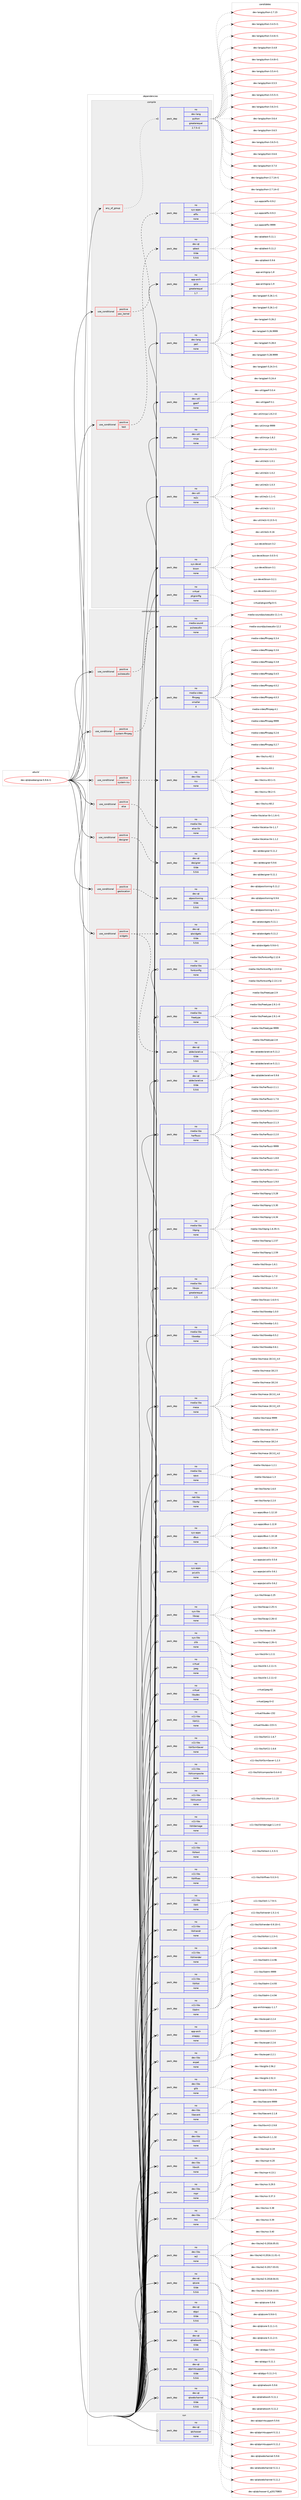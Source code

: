 digraph prolog {

# *************
# Graph options
# *************

newrank=true;
concentrate=true;
compound=true;
graph [rankdir=LR,fontname=Helvetica,fontsize=10,ranksep=1.5];#, ranksep=2.5, nodesep=0.2];
edge  [arrowhead=vee];
node  [fontname=Helvetica,fontsize=10];

# **********
# The ebuild
# **********

subgraph cluster_leftcol {
color=gray;
rank=same;
label=<<i>ebuild</i>>;
id [label="dev-qt/qtwebengine-5.9.6-r1", color=red, width=4, href="../dev-qt/qtwebengine-5.9.6-r1.svg"];
}

# ****************
# The dependencies
# ****************

subgraph cluster_midcol {
color=gray;
label=<<i>dependencies</i>>;
subgraph cluster_compile {
fillcolor="#eeeeee";
style=filled;
label=<<i>compile</i>>;
subgraph any81 {
dependency3001 [label=<<TABLE BORDER="0" CELLBORDER="1" CELLSPACING="0" CELLPADDING="4"><TR><TD CELLPADDING="10">any_of_group</TD></TR></TABLE>>, shape=none, color=red];subgraph pack2463 {
dependency3002 [label=<<TABLE BORDER="0" CELLBORDER="1" CELLSPACING="0" CELLPADDING="4" WIDTH="220"><TR><TD ROWSPAN="6" CELLPADDING="30">pack_dep</TD></TR><TR><TD WIDTH="110">no</TD></TR><TR><TD>dev-lang</TD></TR><TR><TD>python</TD></TR><TR><TD>greaterequal</TD></TR><TR><TD>2.7.5-r2</TD></TR></TABLE>>, shape=none, color=blue];
}
dependency3001:e -> dependency3002:w [weight=20,style="dotted",arrowhead="oinv"];
}
id:e -> dependency3001:w [weight=20,style="solid",arrowhead="vee"];
subgraph cond451 {
dependency3003 [label=<<TABLE BORDER="0" CELLBORDER="1" CELLSPACING="0" CELLPADDING="4"><TR><TD ROWSPAN="3" CELLPADDING="10">use_conditional</TD></TR><TR><TD>positive</TD></TR><TR><TD>pax_kernel</TD></TR></TABLE>>, shape=none, color=red];
subgraph pack2464 {
dependency3004 [label=<<TABLE BORDER="0" CELLBORDER="1" CELLSPACING="0" CELLPADDING="4" WIDTH="220"><TR><TD ROWSPAN="6" CELLPADDING="30">pack_dep</TD></TR><TR><TD WIDTH="110">no</TD></TR><TR><TD>sys-apps</TD></TR><TR><TD>elfix</TD></TR><TR><TD>none</TD></TR><TR><TD></TD></TR></TABLE>>, shape=none, color=blue];
}
dependency3003:e -> dependency3004:w [weight=20,style="dashed",arrowhead="vee"];
}
id:e -> dependency3003:w [weight=20,style="solid",arrowhead="vee"];
subgraph cond452 {
dependency3005 [label=<<TABLE BORDER="0" CELLBORDER="1" CELLSPACING="0" CELLPADDING="4"><TR><TD ROWSPAN="3" CELLPADDING="10">use_conditional</TD></TR><TR><TD>positive</TD></TR><TR><TD>test</TD></TR></TABLE>>, shape=none, color=red];
subgraph pack2465 {
dependency3006 [label=<<TABLE BORDER="0" CELLBORDER="1" CELLSPACING="0" CELLPADDING="4" WIDTH="220"><TR><TD ROWSPAN="6" CELLPADDING="30">pack_dep</TD></TR><TR><TD WIDTH="110">no</TD></TR><TR><TD>dev-qt</TD></TR><TR><TD>qttest</TD></TR><TR><TD>tilde</TD></TR><TR><TD>5.9.6</TD></TR></TABLE>>, shape=none, color=blue];
}
dependency3005:e -> dependency3006:w [weight=20,style="dashed",arrowhead="vee"];
}
id:e -> dependency3005:w [weight=20,style="solid",arrowhead="vee"];
subgraph pack2466 {
dependency3007 [label=<<TABLE BORDER="0" CELLBORDER="1" CELLSPACING="0" CELLPADDING="4" WIDTH="220"><TR><TD ROWSPAN="6" CELLPADDING="30">pack_dep</TD></TR><TR><TD WIDTH="110">no</TD></TR><TR><TD>app-arch</TD></TR><TR><TD>gzip</TD></TR><TR><TD>greaterequal</TD></TR><TR><TD>1.7</TD></TR></TABLE>>, shape=none, color=blue];
}
id:e -> dependency3007:w [weight=20,style="solid",arrowhead="vee"];
subgraph pack2467 {
dependency3008 [label=<<TABLE BORDER="0" CELLBORDER="1" CELLSPACING="0" CELLPADDING="4" WIDTH="220"><TR><TD ROWSPAN="6" CELLPADDING="30">pack_dep</TD></TR><TR><TD WIDTH="110">no</TD></TR><TR><TD>dev-lang</TD></TR><TR><TD>perl</TD></TR><TR><TD>none</TD></TR><TR><TD></TD></TR></TABLE>>, shape=none, color=blue];
}
id:e -> dependency3008:w [weight=20,style="solid",arrowhead="vee"];
subgraph pack2468 {
dependency3009 [label=<<TABLE BORDER="0" CELLBORDER="1" CELLSPACING="0" CELLPADDING="4" WIDTH="220"><TR><TD ROWSPAN="6" CELLPADDING="30">pack_dep</TD></TR><TR><TD WIDTH="110">no</TD></TR><TR><TD>dev-util</TD></TR><TR><TD>gperf</TD></TR><TR><TD>none</TD></TR><TR><TD></TD></TR></TABLE>>, shape=none, color=blue];
}
id:e -> dependency3009:w [weight=20,style="solid",arrowhead="vee"];
subgraph pack2469 {
dependency3010 [label=<<TABLE BORDER="0" CELLBORDER="1" CELLSPACING="0" CELLPADDING="4" WIDTH="220"><TR><TD ROWSPAN="6" CELLPADDING="30">pack_dep</TD></TR><TR><TD WIDTH="110">no</TD></TR><TR><TD>dev-util</TD></TR><TR><TD>ninja</TD></TR><TR><TD>none</TD></TR><TR><TD></TD></TR></TABLE>>, shape=none, color=blue];
}
id:e -> dependency3010:w [weight=20,style="solid",arrowhead="vee"];
subgraph pack2470 {
dependency3011 [label=<<TABLE BORDER="0" CELLBORDER="1" CELLSPACING="0" CELLPADDING="4" WIDTH="220"><TR><TD ROWSPAN="6" CELLPADDING="30">pack_dep</TD></TR><TR><TD WIDTH="110">no</TD></TR><TR><TD>dev-util</TD></TR><TR><TD>re2c</TD></TR><TR><TD>none</TD></TR><TR><TD></TD></TR></TABLE>>, shape=none, color=blue];
}
id:e -> dependency3011:w [weight=20,style="solid",arrowhead="vee"];
subgraph pack2471 {
dependency3012 [label=<<TABLE BORDER="0" CELLBORDER="1" CELLSPACING="0" CELLPADDING="4" WIDTH="220"><TR><TD ROWSPAN="6" CELLPADDING="30">pack_dep</TD></TR><TR><TD WIDTH="110">no</TD></TR><TR><TD>sys-devel</TD></TR><TR><TD>bison</TD></TR><TR><TD>none</TD></TR><TR><TD></TD></TR></TABLE>>, shape=none, color=blue];
}
id:e -> dependency3012:w [weight=20,style="solid",arrowhead="vee"];
subgraph pack2472 {
dependency3013 [label=<<TABLE BORDER="0" CELLBORDER="1" CELLSPACING="0" CELLPADDING="4" WIDTH="220"><TR><TD ROWSPAN="6" CELLPADDING="30">pack_dep</TD></TR><TR><TD WIDTH="110">no</TD></TR><TR><TD>virtual</TD></TR><TR><TD>pkgconfig</TD></TR><TR><TD>none</TD></TR><TR><TD></TD></TR></TABLE>>, shape=none, color=blue];
}
id:e -> dependency3013:w [weight=20,style="solid",arrowhead="vee"];
}
subgraph cluster_compileandrun {
fillcolor="#eeeeee";
style=filled;
label=<<i>compile and run</i>>;
subgraph cond453 {
dependency3014 [label=<<TABLE BORDER="0" CELLBORDER="1" CELLSPACING="0" CELLPADDING="4"><TR><TD ROWSPAN="3" CELLPADDING="10">use_conditional</TD></TR><TR><TD>positive</TD></TR><TR><TD>alsa</TD></TR></TABLE>>, shape=none, color=red];
subgraph pack2473 {
dependency3015 [label=<<TABLE BORDER="0" CELLBORDER="1" CELLSPACING="0" CELLPADDING="4" WIDTH="220"><TR><TD ROWSPAN="6" CELLPADDING="30">pack_dep</TD></TR><TR><TD WIDTH="110">no</TD></TR><TR><TD>media-libs</TD></TR><TR><TD>alsa-lib</TD></TR><TR><TD>none</TD></TR><TR><TD></TD></TR></TABLE>>, shape=none, color=blue];
}
dependency3014:e -> dependency3015:w [weight=20,style="dashed",arrowhead="vee"];
}
id:e -> dependency3014:w [weight=20,style="solid",arrowhead="odotvee"];
subgraph cond454 {
dependency3016 [label=<<TABLE BORDER="0" CELLBORDER="1" CELLSPACING="0" CELLPADDING="4"><TR><TD ROWSPAN="3" CELLPADDING="10">use_conditional</TD></TR><TR><TD>positive</TD></TR><TR><TD>designer</TD></TR></TABLE>>, shape=none, color=red];
subgraph pack2474 {
dependency3017 [label=<<TABLE BORDER="0" CELLBORDER="1" CELLSPACING="0" CELLPADDING="4" WIDTH="220"><TR><TD ROWSPAN="6" CELLPADDING="30">pack_dep</TD></TR><TR><TD WIDTH="110">no</TD></TR><TR><TD>dev-qt</TD></TR><TR><TD>designer</TD></TR><TR><TD>tilde</TD></TR><TR><TD>5.9.6</TD></TR></TABLE>>, shape=none, color=blue];
}
dependency3016:e -> dependency3017:w [weight=20,style="dashed",arrowhead="vee"];
}
id:e -> dependency3016:w [weight=20,style="solid",arrowhead="odotvee"];
subgraph cond455 {
dependency3018 [label=<<TABLE BORDER="0" CELLBORDER="1" CELLSPACING="0" CELLPADDING="4"><TR><TD ROWSPAN="3" CELLPADDING="10">use_conditional</TD></TR><TR><TD>positive</TD></TR><TR><TD>geolocation</TD></TR></TABLE>>, shape=none, color=red];
subgraph pack2475 {
dependency3019 [label=<<TABLE BORDER="0" CELLBORDER="1" CELLSPACING="0" CELLPADDING="4" WIDTH="220"><TR><TD ROWSPAN="6" CELLPADDING="30">pack_dep</TD></TR><TR><TD WIDTH="110">no</TD></TR><TR><TD>dev-qt</TD></TR><TR><TD>qtpositioning</TD></TR><TR><TD>tilde</TD></TR><TR><TD>5.9.6</TD></TR></TABLE>>, shape=none, color=blue];
}
dependency3018:e -> dependency3019:w [weight=20,style="dashed",arrowhead="vee"];
}
id:e -> dependency3018:w [weight=20,style="solid",arrowhead="odotvee"];
subgraph cond456 {
dependency3020 [label=<<TABLE BORDER="0" CELLBORDER="1" CELLSPACING="0" CELLPADDING="4"><TR><TD ROWSPAN="3" CELLPADDING="10">use_conditional</TD></TR><TR><TD>positive</TD></TR><TR><TD>pulseaudio</TD></TR></TABLE>>, shape=none, color=red];
subgraph pack2476 {
dependency3021 [label=<<TABLE BORDER="0" CELLBORDER="1" CELLSPACING="0" CELLPADDING="4" WIDTH="220"><TR><TD ROWSPAN="6" CELLPADDING="30">pack_dep</TD></TR><TR><TD WIDTH="110">no</TD></TR><TR><TD>media-sound</TD></TR><TR><TD>pulseaudio</TD></TR><TR><TD>none</TD></TR><TR><TD></TD></TR></TABLE>>, shape=none, color=blue];
}
dependency3020:e -> dependency3021:w [weight=20,style="dashed",arrowhead="vee"];
}
id:e -> dependency3020:w [weight=20,style="solid",arrowhead="odotvee"];
subgraph cond457 {
dependency3022 [label=<<TABLE BORDER="0" CELLBORDER="1" CELLSPACING="0" CELLPADDING="4"><TR><TD ROWSPAN="3" CELLPADDING="10">use_conditional</TD></TR><TR><TD>positive</TD></TR><TR><TD>system-ffmpeg</TD></TR></TABLE>>, shape=none, color=red];
subgraph pack2477 {
dependency3023 [label=<<TABLE BORDER="0" CELLBORDER="1" CELLSPACING="0" CELLPADDING="4" WIDTH="220"><TR><TD ROWSPAN="6" CELLPADDING="30">pack_dep</TD></TR><TR><TD WIDTH="110">no</TD></TR><TR><TD>media-video</TD></TR><TR><TD>ffmpeg</TD></TR><TR><TD>smaller</TD></TR><TR><TD>4</TD></TR></TABLE>>, shape=none, color=blue];
}
dependency3022:e -> dependency3023:w [weight=20,style="dashed",arrowhead="vee"];
}
id:e -> dependency3022:w [weight=20,style="solid",arrowhead="odotvee"];
subgraph cond458 {
dependency3024 [label=<<TABLE BORDER="0" CELLBORDER="1" CELLSPACING="0" CELLPADDING="4"><TR><TD ROWSPAN="3" CELLPADDING="10">use_conditional</TD></TR><TR><TD>positive</TD></TR><TR><TD>system-icu</TD></TR></TABLE>>, shape=none, color=red];
subgraph pack2478 {
dependency3025 [label=<<TABLE BORDER="0" CELLBORDER="1" CELLSPACING="0" CELLPADDING="4" WIDTH="220"><TR><TD ROWSPAN="6" CELLPADDING="30">pack_dep</TD></TR><TR><TD WIDTH="110">no</TD></TR><TR><TD>dev-libs</TD></TR><TR><TD>icu</TD></TR><TR><TD>none</TD></TR><TR><TD></TD></TR></TABLE>>, shape=none, color=blue];
}
dependency3024:e -> dependency3025:w [weight=20,style="dashed",arrowhead="vee"];
}
id:e -> dependency3024:w [weight=20,style="solid",arrowhead="odotvee"];
subgraph cond459 {
dependency3026 [label=<<TABLE BORDER="0" CELLBORDER="1" CELLSPACING="0" CELLPADDING="4"><TR><TD ROWSPAN="3" CELLPADDING="10">use_conditional</TD></TR><TR><TD>positive</TD></TR><TR><TD>widgets</TD></TR></TABLE>>, shape=none, color=red];
subgraph pack2479 {
dependency3027 [label=<<TABLE BORDER="0" CELLBORDER="1" CELLSPACING="0" CELLPADDING="4" WIDTH="220"><TR><TD ROWSPAN="6" CELLPADDING="30">pack_dep</TD></TR><TR><TD WIDTH="110">no</TD></TR><TR><TD>dev-qt</TD></TR><TR><TD>qtdeclarative</TD></TR><TR><TD>tilde</TD></TR><TR><TD>5.9.6</TD></TR></TABLE>>, shape=none, color=blue];
}
dependency3026:e -> dependency3027:w [weight=20,style="dashed",arrowhead="vee"];
subgraph pack2480 {
dependency3028 [label=<<TABLE BORDER="0" CELLBORDER="1" CELLSPACING="0" CELLPADDING="4" WIDTH="220"><TR><TD ROWSPAN="6" CELLPADDING="30">pack_dep</TD></TR><TR><TD WIDTH="110">no</TD></TR><TR><TD>dev-qt</TD></TR><TR><TD>qtwidgets</TD></TR><TR><TD>tilde</TD></TR><TR><TD>5.9.6</TD></TR></TABLE>>, shape=none, color=blue];
}
dependency3026:e -> dependency3028:w [weight=20,style="dashed",arrowhead="vee"];
}
id:e -> dependency3026:w [weight=20,style="solid",arrowhead="odotvee"];
subgraph pack2481 {
dependency3029 [label=<<TABLE BORDER="0" CELLBORDER="1" CELLSPACING="0" CELLPADDING="4" WIDTH="220"><TR><TD ROWSPAN="6" CELLPADDING="30">pack_dep</TD></TR><TR><TD WIDTH="110">no</TD></TR><TR><TD>app-arch</TD></TR><TR><TD>snappy</TD></TR><TR><TD>none</TD></TR><TR><TD></TD></TR></TABLE>>, shape=none, color=blue];
}
id:e -> dependency3029:w [weight=20,style="solid",arrowhead="odotvee"];
subgraph pack2482 {
dependency3030 [label=<<TABLE BORDER="0" CELLBORDER="1" CELLSPACING="0" CELLPADDING="4" WIDTH="220"><TR><TD ROWSPAN="6" CELLPADDING="30">pack_dep</TD></TR><TR><TD WIDTH="110">no</TD></TR><TR><TD>dev-libs</TD></TR><TR><TD>expat</TD></TR><TR><TD>none</TD></TR><TR><TD></TD></TR></TABLE>>, shape=none, color=blue];
}
id:e -> dependency3030:w [weight=20,style="solid",arrowhead="odotvee"];
subgraph pack2483 {
dependency3031 [label=<<TABLE BORDER="0" CELLBORDER="1" CELLSPACING="0" CELLPADDING="4" WIDTH="220"><TR><TD ROWSPAN="6" CELLPADDING="30">pack_dep</TD></TR><TR><TD WIDTH="110">no</TD></TR><TR><TD>dev-libs</TD></TR><TR><TD>glib</TD></TR><TR><TD>none</TD></TR><TR><TD></TD></TR></TABLE>>, shape=none, color=blue];
}
id:e -> dependency3031:w [weight=20,style="solid",arrowhead="odotvee"];
subgraph pack2484 {
dependency3032 [label=<<TABLE BORDER="0" CELLBORDER="1" CELLSPACING="0" CELLPADDING="4" WIDTH="220"><TR><TD ROWSPAN="6" CELLPADDING="30">pack_dep</TD></TR><TR><TD WIDTH="110">no</TD></TR><TR><TD>dev-libs</TD></TR><TR><TD>libevent</TD></TR><TR><TD>none</TD></TR><TR><TD></TD></TR></TABLE>>, shape=none, color=blue];
}
id:e -> dependency3032:w [weight=20,style="solid",arrowhead="odotvee"];
subgraph pack2485 {
dependency3033 [label=<<TABLE BORDER="0" CELLBORDER="1" CELLSPACING="0" CELLPADDING="4" WIDTH="220"><TR><TD ROWSPAN="6" CELLPADDING="30">pack_dep</TD></TR><TR><TD WIDTH="110">no</TD></TR><TR><TD>dev-libs</TD></TR><TR><TD>libxml2</TD></TR><TR><TD>none</TD></TR><TR><TD></TD></TR></TABLE>>, shape=none, color=blue];
}
id:e -> dependency3033:w [weight=20,style="solid",arrowhead="odotvee"];
subgraph pack2486 {
dependency3034 [label=<<TABLE BORDER="0" CELLBORDER="1" CELLSPACING="0" CELLPADDING="4" WIDTH="220"><TR><TD ROWSPAN="6" CELLPADDING="30">pack_dep</TD></TR><TR><TD WIDTH="110">no</TD></TR><TR><TD>dev-libs</TD></TR><TR><TD>libxslt</TD></TR><TR><TD>none</TD></TR><TR><TD></TD></TR></TABLE>>, shape=none, color=blue];
}
id:e -> dependency3034:w [weight=20,style="solid",arrowhead="odotvee"];
subgraph pack2487 {
dependency3035 [label=<<TABLE BORDER="0" CELLBORDER="1" CELLSPACING="0" CELLPADDING="4" WIDTH="220"><TR><TD ROWSPAN="6" CELLPADDING="30">pack_dep</TD></TR><TR><TD WIDTH="110">no</TD></TR><TR><TD>dev-libs</TD></TR><TR><TD>nspr</TD></TR><TR><TD>none</TD></TR><TR><TD></TD></TR></TABLE>>, shape=none, color=blue];
}
id:e -> dependency3035:w [weight=20,style="solid",arrowhead="odotvee"];
subgraph pack2488 {
dependency3036 [label=<<TABLE BORDER="0" CELLBORDER="1" CELLSPACING="0" CELLPADDING="4" WIDTH="220"><TR><TD ROWSPAN="6" CELLPADDING="30">pack_dep</TD></TR><TR><TD WIDTH="110">no</TD></TR><TR><TD>dev-libs</TD></TR><TR><TD>nss</TD></TR><TR><TD>none</TD></TR><TR><TD></TD></TR></TABLE>>, shape=none, color=blue];
}
id:e -> dependency3036:w [weight=20,style="solid",arrowhead="odotvee"];
subgraph pack2489 {
dependency3037 [label=<<TABLE BORDER="0" CELLBORDER="1" CELLSPACING="0" CELLPADDING="4" WIDTH="220"><TR><TD ROWSPAN="6" CELLPADDING="30">pack_dep</TD></TR><TR><TD WIDTH="110">no</TD></TR><TR><TD>dev-libs</TD></TR><TR><TD>re2</TD></TR><TR><TD>none</TD></TR><TR><TD></TD></TR></TABLE>>, shape=none, color=blue];
}
id:e -> dependency3037:w [weight=20,style="solid",arrowhead="odotvee"];
subgraph pack2490 {
dependency3038 [label=<<TABLE BORDER="0" CELLBORDER="1" CELLSPACING="0" CELLPADDING="4" WIDTH="220"><TR><TD ROWSPAN="6" CELLPADDING="30">pack_dep</TD></TR><TR><TD WIDTH="110">no</TD></TR><TR><TD>dev-qt</TD></TR><TR><TD>qtcore</TD></TR><TR><TD>tilde</TD></TR><TR><TD>5.9.6</TD></TR></TABLE>>, shape=none, color=blue];
}
id:e -> dependency3038:w [weight=20,style="solid",arrowhead="odotvee"];
subgraph pack2491 {
dependency3039 [label=<<TABLE BORDER="0" CELLBORDER="1" CELLSPACING="0" CELLPADDING="4" WIDTH="220"><TR><TD ROWSPAN="6" CELLPADDING="30">pack_dep</TD></TR><TR><TD WIDTH="110">no</TD></TR><TR><TD>dev-qt</TD></TR><TR><TD>qtdeclarative</TD></TR><TR><TD>tilde</TD></TR><TR><TD>5.9.6</TD></TR></TABLE>>, shape=none, color=blue];
}
id:e -> dependency3039:w [weight=20,style="solid",arrowhead="odotvee"];
subgraph pack2492 {
dependency3040 [label=<<TABLE BORDER="0" CELLBORDER="1" CELLSPACING="0" CELLPADDING="4" WIDTH="220"><TR><TD ROWSPAN="6" CELLPADDING="30">pack_dep</TD></TR><TR><TD WIDTH="110">no</TD></TR><TR><TD>dev-qt</TD></TR><TR><TD>qtgui</TD></TR><TR><TD>tilde</TD></TR><TR><TD>5.9.6</TD></TR></TABLE>>, shape=none, color=blue];
}
id:e -> dependency3040:w [weight=20,style="solid",arrowhead="odotvee"];
subgraph pack2493 {
dependency3041 [label=<<TABLE BORDER="0" CELLBORDER="1" CELLSPACING="0" CELLPADDING="4" WIDTH="220"><TR><TD ROWSPAN="6" CELLPADDING="30">pack_dep</TD></TR><TR><TD WIDTH="110">no</TD></TR><TR><TD>dev-qt</TD></TR><TR><TD>qtnetwork</TD></TR><TR><TD>tilde</TD></TR><TR><TD>5.9.6</TD></TR></TABLE>>, shape=none, color=blue];
}
id:e -> dependency3041:w [weight=20,style="solid",arrowhead="odotvee"];
subgraph pack2494 {
dependency3042 [label=<<TABLE BORDER="0" CELLBORDER="1" CELLSPACING="0" CELLPADDING="4" WIDTH="220"><TR><TD ROWSPAN="6" CELLPADDING="30">pack_dep</TD></TR><TR><TD WIDTH="110">no</TD></TR><TR><TD>dev-qt</TD></TR><TR><TD>qtprintsupport</TD></TR><TR><TD>tilde</TD></TR><TR><TD>5.9.6</TD></TR></TABLE>>, shape=none, color=blue];
}
id:e -> dependency3042:w [weight=20,style="solid",arrowhead="odotvee"];
subgraph pack2495 {
dependency3043 [label=<<TABLE BORDER="0" CELLBORDER="1" CELLSPACING="0" CELLPADDING="4" WIDTH="220"><TR><TD ROWSPAN="6" CELLPADDING="30">pack_dep</TD></TR><TR><TD WIDTH="110">no</TD></TR><TR><TD>dev-qt</TD></TR><TR><TD>qtwebchannel</TD></TR><TR><TD>tilde</TD></TR><TR><TD>5.9.6</TD></TR></TABLE>>, shape=none, color=blue];
}
id:e -> dependency3043:w [weight=20,style="solid",arrowhead="odotvee"];
subgraph pack2496 {
dependency3044 [label=<<TABLE BORDER="0" CELLBORDER="1" CELLSPACING="0" CELLPADDING="4" WIDTH="220"><TR><TD ROWSPAN="6" CELLPADDING="30">pack_dep</TD></TR><TR><TD WIDTH="110">no</TD></TR><TR><TD>media-libs</TD></TR><TR><TD>fontconfig</TD></TR><TR><TD>none</TD></TR><TR><TD></TD></TR></TABLE>>, shape=none, color=blue];
}
id:e -> dependency3044:w [weight=20,style="solid",arrowhead="odotvee"];
subgraph pack2497 {
dependency3045 [label=<<TABLE BORDER="0" CELLBORDER="1" CELLSPACING="0" CELLPADDING="4" WIDTH="220"><TR><TD ROWSPAN="6" CELLPADDING="30">pack_dep</TD></TR><TR><TD WIDTH="110">no</TD></TR><TR><TD>media-libs</TD></TR><TR><TD>freetype</TD></TR><TR><TD>none</TD></TR><TR><TD></TD></TR></TABLE>>, shape=none, color=blue];
}
id:e -> dependency3045:w [weight=20,style="solid",arrowhead="odotvee"];
subgraph pack2498 {
dependency3046 [label=<<TABLE BORDER="0" CELLBORDER="1" CELLSPACING="0" CELLPADDING="4" WIDTH="220"><TR><TD ROWSPAN="6" CELLPADDING="30">pack_dep</TD></TR><TR><TD WIDTH="110">no</TD></TR><TR><TD>media-libs</TD></TR><TR><TD>harfbuzz</TD></TR><TR><TD>none</TD></TR><TR><TD></TD></TR></TABLE>>, shape=none, color=blue];
}
id:e -> dependency3046:w [weight=20,style="solid",arrowhead="odotvee"];
subgraph pack2499 {
dependency3047 [label=<<TABLE BORDER="0" CELLBORDER="1" CELLSPACING="0" CELLPADDING="4" WIDTH="220"><TR><TD ROWSPAN="6" CELLPADDING="30">pack_dep</TD></TR><TR><TD WIDTH="110">no</TD></TR><TR><TD>media-libs</TD></TR><TR><TD>libpng</TD></TR><TR><TD>none</TD></TR><TR><TD></TD></TR></TABLE>>, shape=none, color=blue];
}
id:e -> dependency3047:w [weight=20,style="solid",arrowhead="odotvee"];
subgraph pack2500 {
dependency3048 [label=<<TABLE BORDER="0" CELLBORDER="1" CELLSPACING="0" CELLPADDING="4" WIDTH="220"><TR><TD ROWSPAN="6" CELLPADDING="30">pack_dep</TD></TR><TR><TD WIDTH="110">no</TD></TR><TR><TD>media-libs</TD></TR><TR><TD>libvpx</TD></TR><TR><TD>greaterequal</TD></TR><TR><TD>1.5</TD></TR></TABLE>>, shape=none, color=blue];
}
id:e -> dependency3048:w [weight=20,style="solid",arrowhead="odotvee"];
subgraph pack2501 {
dependency3049 [label=<<TABLE BORDER="0" CELLBORDER="1" CELLSPACING="0" CELLPADDING="4" WIDTH="220"><TR><TD ROWSPAN="6" CELLPADDING="30">pack_dep</TD></TR><TR><TD WIDTH="110">no</TD></TR><TR><TD>media-libs</TD></TR><TR><TD>libwebp</TD></TR><TR><TD>none</TD></TR><TR><TD></TD></TR></TABLE>>, shape=none, color=blue];
}
id:e -> dependency3049:w [weight=20,style="solid",arrowhead="odotvee"];
subgraph pack2502 {
dependency3050 [label=<<TABLE BORDER="0" CELLBORDER="1" CELLSPACING="0" CELLPADDING="4" WIDTH="220"><TR><TD ROWSPAN="6" CELLPADDING="30">pack_dep</TD></TR><TR><TD WIDTH="110">no</TD></TR><TR><TD>media-libs</TD></TR><TR><TD>mesa</TD></TR><TR><TD>none</TD></TR><TR><TD></TD></TR></TABLE>>, shape=none, color=blue];
}
id:e -> dependency3050:w [weight=20,style="solid",arrowhead="odotvee"];
subgraph pack2503 {
dependency3051 [label=<<TABLE BORDER="0" CELLBORDER="1" CELLSPACING="0" CELLPADDING="4" WIDTH="220"><TR><TD ROWSPAN="6" CELLPADDING="30">pack_dep</TD></TR><TR><TD WIDTH="110">no</TD></TR><TR><TD>media-libs</TD></TR><TR><TD>opus</TD></TR><TR><TD>none</TD></TR><TR><TD></TD></TR></TABLE>>, shape=none, color=blue];
}
id:e -> dependency3051:w [weight=20,style="solid",arrowhead="odotvee"];
subgraph pack2504 {
dependency3052 [label=<<TABLE BORDER="0" CELLBORDER="1" CELLSPACING="0" CELLPADDING="4" WIDTH="220"><TR><TD ROWSPAN="6" CELLPADDING="30">pack_dep</TD></TR><TR><TD WIDTH="110">no</TD></TR><TR><TD>net-libs</TD></TR><TR><TD>libsrtp</TD></TR><TR><TD>none</TD></TR><TR><TD></TD></TR></TABLE>>, shape=none, color=blue];
}
id:e -> dependency3052:w [weight=20,style="solid",arrowhead="odotvee"];
subgraph pack2505 {
dependency3053 [label=<<TABLE BORDER="0" CELLBORDER="1" CELLSPACING="0" CELLPADDING="4" WIDTH="220"><TR><TD ROWSPAN="6" CELLPADDING="30">pack_dep</TD></TR><TR><TD WIDTH="110">no</TD></TR><TR><TD>sys-apps</TD></TR><TR><TD>dbus</TD></TR><TR><TD>none</TD></TR><TR><TD></TD></TR></TABLE>>, shape=none, color=blue];
}
id:e -> dependency3053:w [weight=20,style="solid",arrowhead="odotvee"];
subgraph pack2506 {
dependency3054 [label=<<TABLE BORDER="0" CELLBORDER="1" CELLSPACING="0" CELLPADDING="4" WIDTH="220"><TR><TD ROWSPAN="6" CELLPADDING="30">pack_dep</TD></TR><TR><TD WIDTH="110">no</TD></TR><TR><TD>sys-apps</TD></TR><TR><TD>pciutils</TD></TR><TR><TD>none</TD></TR><TR><TD></TD></TR></TABLE>>, shape=none, color=blue];
}
id:e -> dependency3054:w [weight=20,style="solid",arrowhead="odotvee"];
subgraph pack2507 {
dependency3055 [label=<<TABLE BORDER="0" CELLBORDER="1" CELLSPACING="0" CELLPADDING="4" WIDTH="220"><TR><TD ROWSPAN="6" CELLPADDING="30">pack_dep</TD></TR><TR><TD WIDTH="110">no</TD></TR><TR><TD>sys-libs</TD></TR><TR><TD>libcap</TD></TR><TR><TD>none</TD></TR><TR><TD></TD></TR></TABLE>>, shape=none, color=blue];
}
id:e -> dependency3055:w [weight=20,style="solid",arrowhead="odotvee"];
subgraph pack2508 {
dependency3056 [label=<<TABLE BORDER="0" CELLBORDER="1" CELLSPACING="0" CELLPADDING="4" WIDTH="220"><TR><TD ROWSPAN="6" CELLPADDING="30">pack_dep</TD></TR><TR><TD WIDTH="110">no</TD></TR><TR><TD>sys-libs</TD></TR><TR><TD>zlib</TD></TR><TR><TD>none</TD></TR><TR><TD></TD></TR></TABLE>>, shape=none, color=blue];
}
id:e -> dependency3056:w [weight=20,style="solid",arrowhead="odotvee"];
subgraph pack2509 {
dependency3057 [label=<<TABLE BORDER="0" CELLBORDER="1" CELLSPACING="0" CELLPADDING="4" WIDTH="220"><TR><TD ROWSPAN="6" CELLPADDING="30">pack_dep</TD></TR><TR><TD WIDTH="110">no</TD></TR><TR><TD>virtual</TD></TR><TR><TD>jpeg</TD></TR><TR><TD>none</TD></TR><TR><TD></TD></TR></TABLE>>, shape=none, color=blue];
}
id:e -> dependency3057:w [weight=20,style="solid",arrowhead="odotvee"];
subgraph pack2510 {
dependency3058 [label=<<TABLE BORDER="0" CELLBORDER="1" CELLSPACING="0" CELLPADDING="4" WIDTH="220"><TR><TD ROWSPAN="6" CELLPADDING="30">pack_dep</TD></TR><TR><TD WIDTH="110">no</TD></TR><TR><TD>virtual</TD></TR><TR><TD>libudev</TD></TR><TR><TD>none</TD></TR><TR><TD></TD></TR></TABLE>>, shape=none, color=blue];
}
id:e -> dependency3058:w [weight=20,style="solid",arrowhead="odotvee"];
subgraph pack2511 {
dependency3059 [label=<<TABLE BORDER="0" CELLBORDER="1" CELLSPACING="0" CELLPADDING="4" WIDTH="220"><TR><TD ROWSPAN="6" CELLPADDING="30">pack_dep</TD></TR><TR><TD WIDTH="110">no</TD></TR><TR><TD>x11-libs</TD></TR><TR><TD>libX11</TD></TR><TR><TD>none</TD></TR><TR><TD></TD></TR></TABLE>>, shape=none, color=blue];
}
id:e -> dependency3059:w [weight=20,style="solid",arrowhead="odotvee"];
subgraph pack2512 {
dependency3060 [label=<<TABLE BORDER="0" CELLBORDER="1" CELLSPACING="0" CELLPADDING="4" WIDTH="220"><TR><TD ROWSPAN="6" CELLPADDING="30">pack_dep</TD></TR><TR><TD WIDTH="110">no</TD></TR><TR><TD>x11-libs</TD></TR><TR><TD>libXScrnSaver</TD></TR><TR><TD>none</TD></TR><TR><TD></TD></TR></TABLE>>, shape=none, color=blue];
}
id:e -> dependency3060:w [weight=20,style="solid",arrowhead="odotvee"];
subgraph pack2513 {
dependency3061 [label=<<TABLE BORDER="0" CELLBORDER="1" CELLSPACING="0" CELLPADDING="4" WIDTH="220"><TR><TD ROWSPAN="6" CELLPADDING="30">pack_dep</TD></TR><TR><TD WIDTH="110">no</TD></TR><TR><TD>x11-libs</TD></TR><TR><TD>libXcomposite</TD></TR><TR><TD>none</TD></TR><TR><TD></TD></TR></TABLE>>, shape=none, color=blue];
}
id:e -> dependency3061:w [weight=20,style="solid",arrowhead="odotvee"];
subgraph pack2514 {
dependency3062 [label=<<TABLE BORDER="0" CELLBORDER="1" CELLSPACING="0" CELLPADDING="4" WIDTH="220"><TR><TD ROWSPAN="6" CELLPADDING="30">pack_dep</TD></TR><TR><TD WIDTH="110">no</TD></TR><TR><TD>x11-libs</TD></TR><TR><TD>libXcursor</TD></TR><TR><TD>none</TD></TR><TR><TD></TD></TR></TABLE>>, shape=none, color=blue];
}
id:e -> dependency3062:w [weight=20,style="solid",arrowhead="odotvee"];
subgraph pack2515 {
dependency3063 [label=<<TABLE BORDER="0" CELLBORDER="1" CELLSPACING="0" CELLPADDING="4" WIDTH="220"><TR><TD ROWSPAN="6" CELLPADDING="30">pack_dep</TD></TR><TR><TD WIDTH="110">no</TD></TR><TR><TD>x11-libs</TD></TR><TR><TD>libXdamage</TD></TR><TR><TD>none</TD></TR><TR><TD></TD></TR></TABLE>>, shape=none, color=blue];
}
id:e -> dependency3063:w [weight=20,style="solid",arrowhead="odotvee"];
subgraph pack2516 {
dependency3064 [label=<<TABLE BORDER="0" CELLBORDER="1" CELLSPACING="0" CELLPADDING="4" WIDTH="220"><TR><TD ROWSPAN="6" CELLPADDING="30">pack_dep</TD></TR><TR><TD WIDTH="110">no</TD></TR><TR><TD>x11-libs</TD></TR><TR><TD>libXext</TD></TR><TR><TD>none</TD></TR><TR><TD></TD></TR></TABLE>>, shape=none, color=blue];
}
id:e -> dependency3064:w [weight=20,style="solid",arrowhead="odotvee"];
subgraph pack2517 {
dependency3065 [label=<<TABLE BORDER="0" CELLBORDER="1" CELLSPACING="0" CELLPADDING="4" WIDTH="220"><TR><TD ROWSPAN="6" CELLPADDING="30">pack_dep</TD></TR><TR><TD WIDTH="110">no</TD></TR><TR><TD>x11-libs</TD></TR><TR><TD>libXfixes</TD></TR><TR><TD>none</TD></TR><TR><TD></TD></TR></TABLE>>, shape=none, color=blue];
}
id:e -> dependency3065:w [weight=20,style="solid",arrowhead="odotvee"];
subgraph pack2518 {
dependency3066 [label=<<TABLE BORDER="0" CELLBORDER="1" CELLSPACING="0" CELLPADDING="4" WIDTH="220"><TR><TD ROWSPAN="6" CELLPADDING="30">pack_dep</TD></TR><TR><TD WIDTH="110">no</TD></TR><TR><TD>x11-libs</TD></TR><TR><TD>libXi</TD></TR><TR><TD>none</TD></TR><TR><TD></TD></TR></TABLE>>, shape=none, color=blue];
}
id:e -> dependency3066:w [weight=20,style="solid",arrowhead="odotvee"];
subgraph pack2519 {
dependency3067 [label=<<TABLE BORDER="0" CELLBORDER="1" CELLSPACING="0" CELLPADDING="4" WIDTH="220"><TR><TD ROWSPAN="6" CELLPADDING="30">pack_dep</TD></TR><TR><TD WIDTH="110">no</TD></TR><TR><TD>x11-libs</TD></TR><TR><TD>libXrandr</TD></TR><TR><TD>none</TD></TR><TR><TD></TD></TR></TABLE>>, shape=none, color=blue];
}
id:e -> dependency3067:w [weight=20,style="solid",arrowhead="odotvee"];
subgraph pack2520 {
dependency3068 [label=<<TABLE BORDER="0" CELLBORDER="1" CELLSPACING="0" CELLPADDING="4" WIDTH="220"><TR><TD ROWSPAN="6" CELLPADDING="30">pack_dep</TD></TR><TR><TD WIDTH="110">no</TD></TR><TR><TD>x11-libs</TD></TR><TR><TD>libXrender</TD></TR><TR><TD>none</TD></TR><TR><TD></TD></TR></TABLE>>, shape=none, color=blue];
}
id:e -> dependency3068:w [weight=20,style="solid",arrowhead="odotvee"];
subgraph pack2521 {
dependency3069 [label=<<TABLE BORDER="0" CELLBORDER="1" CELLSPACING="0" CELLPADDING="4" WIDTH="220"><TR><TD ROWSPAN="6" CELLPADDING="30">pack_dep</TD></TR><TR><TD WIDTH="110">no</TD></TR><TR><TD>x11-libs</TD></TR><TR><TD>libXtst</TD></TR><TR><TD>none</TD></TR><TR><TD></TD></TR></TABLE>>, shape=none, color=blue];
}
id:e -> dependency3069:w [weight=20,style="solid",arrowhead="odotvee"];
subgraph pack2522 {
dependency3070 [label=<<TABLE BORDER="0" CELLBORDER="1" CELLSPACING="0" CELLPADDING="4" WIDTH="220"><TR><TD ROWSPAN="6" CELLPADDING="30">pack_dep</TD></TR><TR><TD WIDTH="110">no</TD></TR><TR><TD>x11-libs</TD></TR><TR><TD>libdrm</TD></TR><TR><TD>none</TD></TR><TR><TD></TD></TR></TABLE>>, shape=none, color=blue];
}
id:e -> dependency3070:w [weight=20,style="solid",arrowhead="odotvee"];
}
subgraph cluster_run {
fillcolor="#eeeeee";
style=filled;
label=<<i>run</i>>;
subgraph pack2523 {
dependency3071 [label=<<TABLE BORDER="0" CELLBORDER="1" CELLSPACING="0" CELLPADDING="4" WIDTH="220"><TR><TD ROWSPAN="6" CELLPADDING="30">pack_dep</TD></TR><TR><TD WIDTH="110">no</TD></TR><TR><TD>dev-qt</TD></TR><TR><TD>qtchooser</TD></TR><TR><TD>none</TD></TR><TR><TD></TD></TR></TABLE>>, shape=none, color=blue];
}
id:e -> dependency3071:w [weight=20,style="solid",arrowhead="odot"];
}
}

# **************
# The candidates
# **************

subgraph cluster_choices {
rank=same;
color=gray;
label=<<i>candidates</i>>;

subgraph choice2463 {
color=black;
nodesep=1;
choice100101118451089711010347112121116104111110455046554649524511449 [label="dev-lang/python-2.7.14-r1", color=red, width=4,href="../dev-lang/python-2.7.14-r1.svg"];
choice100101118451089711010347112121116104111110455046554649524511450 [label="dev-lang/python-2.7.14-r2", color=red, width=4,href="../dev-lang/python-2.7.14-r2.svg"];
choice10010111845108971101034711212111610411111045504655464953 [label="dev-lang/python-2.7.15", color=red, width=4,href="../dev-lang/python-2.7.15.svg"];
choice1001011184510897110103471121211161041111104551465246534511449 [label="dev-lang/python-3.4.5-r1", color=red, width=4,href="../dev-lang/python-3.4.5-r1.svg"];
choice1001011184510897110103471121211161041111104551465246544511449 [label="dev-lang/python-3.4.6-r1", color=red, width=4,href="../dev-lang/python-3.4.6-r1.svg"];
choice100101118451089711010347112121116104111110455146524656 [label="dev-lang/python-3.4.8", color=red, width=4,href="../dev-lang/python-3.4.8.svg"];
choice1001011184510897110103471121211161041111104551465246564511449 [label="dev-lang/python-3.4.8-r1", color=red, width=4,href="../dev-lang/python-3.4.8-r1.svg"];
choice1001011184510897110103471121211161041111104551465346524511449 [label="dev-lang/python-3.5.4-r1", color=red, width=4,href="../dev-lang/python-3.5.4-r1.svg"];
choice100101118451089711010347112121116104111110455146534653 [label="dev-lang/python-3.5.5", color=red, width=4,href="../dev-lang/python-3.5.5.svg"];
choice1001011184510897110103471121211161041111104551465346534511449 [label="dev-lang/python-3.5.5-r1", color=red, width=4,href="../dev-lang/python-3.5.5-r1.svg"];
choice1001011184510897110103471121211161041111104551465446514511449 [label="dev-lang/python-3.6.3-r1", color=red, width=4,href="../dev-lang/python-3.6.3-r1.svg"];
choice100101118451089711010347112121116104111110455146544652 [label="dev-lang/python-3.6.4", color=red, width=4,href="../dev-lang/python-3.6.4.svg"];
choice100101118451089711010347112121116104111110455146544653 [label="dev-lang/python-3.6.5", color=red, width=4,href="../dev-lang/python-3.6.5.svg"];
choice1001011184510897110103471121211161041111104551465446534511449 [label="dev-lang/python-3.6.5-r1", color=red, width=4,href="../dev-lang/python-3.6.5-r1.svg"];
choice100101118451089711010347112121116104111110455146544654 [label="dev-lang/python-3.6.6", color=red, width=4,href="../dev-lang/python-3.6.6.svg"];
choice100101118451089711010347112121116104111110455146554648 [label="dev-lang/python-3.7.0", color=red, width=4,href="../dev-lang/python-3.7.0.svg"];
dependency3002:e -> choice100101118451089711010347112121116104111110455046554649524511449:w [style=dotted,weight="100"];
dependency3002:e -> choice100101118451089711010347112121116104111110455046554649524511450:w [style=dotted,weight="100"];
dependency3002:e -> choice10010111845108971101034711212111610411111045504655464953:w [style=dotted,weight="100"];
dependency3002:e -> choice1001011184510897110103471121211161041111104551465246534511449:w [style=dotted,weight="100"];
dependency3002:e -> choice1001011184510897110103471121211161041111104551465246544511449:w [style=dotted,weight="100"];
dependency3002:e -> choice100101118451089711010347112121116104111110455146524656:w [style=dotted,weight="100"];
dependency3002:e -> choice1001011184510897110103471121211161041111104551465246564511449:w [style=dotted,weight="100"];
dependency3002:e -> choice1001011184510897110103471121211161041111104551465346524511449:w [style=dotted,weight="100"];
dependency3002:e -> choice100101118451089711010347112121116104111110455146534653:w [style=dotted,weight="100"];
dependency3002:e -> choice1001011184510897110103471121211161041111104551465346534511449:w [style=dotted,weight="100"];
dependency3002:e -> choice1001011184510897110103471121211161041111104551465446514511449:w [style=dotted,weight="100"];
dependency3002:e -> choice100101118451089711010347112121116104111110455146544652:w [style=dotted,weight="100"];
dependency3002:e -> choice100101118451089711010347112121116104111110455146544653:w [style=dotted,weight="100"];
dependency3002:e -> choice1001011184510897110103471121211161041111104551465446534511449:w [style=dotted,weight="100"];
dependency3002:e -> choice100101118451089711010347112121116104111110455146544654:w [style=dotted,weight="100"];
dependency3002:e -> choice100101118451089711010347112121116104111110455146554648:w [style=dotted,weight="100"];
}
subgraph choice2464 {
color=black;
nodesep=1;
choice115121115459711211211547101108102105120454846574650 [label="sys-apps/elfix-0.9.2", color=red, width=4,href="../sys-apps/elfix-0.9.2.svg"];
choice115121115459711211211547101108102105120454846574651 [label="sys-apps/elfix-0.9.3", color=red, width=4,href="../sys-apps/elfix-0.9.3.svg"];
choice1151211154597112112115471011081021051204557575757 [label="sys-apps/elfix-9999", color=red, width=4,href="../sys-apps/elfix-9999.svg"];
dependency3004:e -> choice115121115459711211211547101108102105120454846574650:w [style=dotted,weight="100"];
dependency3004:e -> choice115121115459711211211547101108102105120454846574651:w [style=dotted,weight="100"];
dependency3004:e -> choice1151211154597112112115471011081021051204557575757:w [style=dotted,weight="100"];
}
subgraph choice2465 {
color=black;
nodesep=1;
choice100101118451131164711311611610111511645534649494649 [label="dev-qt/qttest-5.11.1", color=red, width=4,href="../dev-qt/qttest-5.11.1.svg"];
choice100101118451131164711311611610111511645534649494650 [label="dev-qt/qttest-5.11.2", color=red, width=4,href="../dev-qt/qttest-5.11.2.svg"];
choice1001011184511311647113116116101115116455346574654 [label="dev-qt/qttest-5.9.6", color=red, width=4,href="../dev-qt/qttest-5.9.6.svg"];
dependency3006:e -> choice100101118451131164711311611610111511645534649494649:w [style=dotted,weight="100"];
dependency3006:e -> choice100101118451131164711311611610111511645534649494650:w [style=dotted,weight="100"];
dependency3006:e -> choice1001011184511311647113116116101115116455346574654:w [style=dotted,weight="100"];
}
subgraph choice2466 {
color=black;
nodesep=1;
choice971121124597114991044710312210511245494656 [label="app-arch/gzip-1.8", color=red, width=4,href="../app-arch/gzip-1.8.svg"];
choice971121124597114991044710312210511245494657 [label="app-arch/gzip-1.9", color=red, width=4,href="../app-arch/gzip-1.9.svg"];
dependency3007:e -> choice971121124597114991044710312210511245494656:w [style=dotted,weight="100"];
dependency3007:e -> choice971121124597114991044710312210511245494657:w [style=dotted,weight="100"];
}
subgraph choice2467 {
color=black;
nodesep=1;
choice100101118451089711010347112101114108455346505246514511449 [label="dev-lang/perl-5.24.3-r1", color=red, width=4,href="../dev-lang/perl-5.24.3-r1.svg"];
choice10010111845108971101034711210111410845534650524652 [label="dev-lang/perl-5.24.4", color=red, width=4,href="../dev-lang/perl-5.24.4.svg"];
choice100101118451089711010347112101114108455346505446494511449 [label="dev-lang/perl-5.26.1-r1", color=red, width=4,href="../dev-lang/perl-5.26.1-r1.svg"];
choice100101118451089711010347112101114108455346505446494511450 [label="dev-lang/perl-5.26.1-r2", color=red, width=4,href="../dev-lang/perl-5.26.1-r2.svg"];
choice10010111845108971101034711210111410845534650544650 [label="dev-lang/perl-5.26.2", color=red, width=4,href="../dev-lang/perl-5.26.2.svg"];
choice10010111845108971101034711210111410845534650544657575757 [label="dev-lang/perl-5.26.9999", color=red, width=4,href="../dev-lang/perl-5.26.9999.svg"];
choice10010111845108971101034711210111410845534650564648 [label="dev-lang/perl-5.28.0", color=red, width=4,href="../dev-lang/perl-5.28.0.svg"];
choice10010111845108971101034711210111410845534650564657575757 [label="dev-lang/perl-5.28.9999", color=red, width=4,href="../dev-lang/perl-5.28.9999.svg"];
dependency3008:e -> choice100101118451089711010347112101114108455346505246514511449:w [style=dotted,weight="100"];
dependency3008:e -> choice10010111845108971101034711210111410845534650524652:w [style=dotted,weight="100"];
dependency3008:e -> choice100101118451089711010347112101114108455346505446494511449:w [style=dotted,weight="100"];
dependency3008:e -> choice100101118451089711010347112101114108455346505446494511450:w [style=dotted,weight="100"];
dependency3008:e -> choice10010111845108971101034711210111410845534650544650:w [style=dotted,weight="100"];
dependency3008:e -> choice10010111845108971101034711210111410845534650544657575757:w [style=dotted,weight="100"];
dependency3008:e -> choice10010111845108971101034711210111410845534650564648:w [style=dotted,weight="100"];
dependency3008:e -> choice10010111845108971101034711210111410845534650564657575757:w [style=dotted,weight="100"];
}
subgraph choice2468 {
color=black;
nodesep=1;
choice1001011184511711610510847103112101114102455146484652 [label="dev-util/gperf-3.0.4", color=red, width=4,href="../dev-util/gperf-3.0.4.svg"];
choice100101118451171161051084710311210111410245514649 [label="dev-util/gperf-3.1", color=red, width=4,href="../dev-util/gperf-3.1.svg"];
dependency3009:e -> choice1001011184511711610510847103112101114102455146484652:w [style=dotted,weight="100"];
dependency3009:e -> choice100101118451171161051084710311210111410245514649:w [style=dotted,weight="100"];
}
subgraph choice2469 {
color=black;
nodesep=1;
choice100101118451171161051084711010511010697454946564650 [label="dev-util/ninja-1.8.2", color=red, width=4,href="../dev-util/ninja-1.8.2.svg"];
choice1001011184511711610510847110105110106974549465646504511449 [label="dev-util/ninja-1.8.2-r1", color=red, width=4,href="../dev-util/ninja-1.8.2-r1.svg"];
choice1001011184511711610510847110105110106974549465646504511450 [label="dev-util/ninja-1.8.2-r2", color=red, width=4,href="../dev-util/ninja-1.8.2-r2.svg"];
choice1001011184511711610510847110105110106974557575757 [label="dev-util/ninja-9999", color=red, width=4,href="../dev-util/ninja-9999.svg"];
dependency3010:e -> choice100101118451171161051084711010511010697454946564650:w [style=dotted,weight="100"];
dependency3010:e -> choice1001011184511711610510847110105110106974549465646504511449:w [style=dotted,weight="100"];
dependency3010:e -> choice1001011184511711610510847110105110106974549465646504511450:w [style=dotted,weight="100"];
dependency3010:e -> choice1001011184511711610510847110105110106974557575757:w [style=dotted,weight="100"];
}
subgraph choice2470 {
color=black;
nodesep=1;
choice10010111845117116105108471141015099454846495146534511449 [label="dev-util/re2c-0.13.5-r1", color=red, width=4,href="../dev-util/re2c-0.13.5-r1.svg"];
choice100101118451171161051084711410150994548464954 [label="dev-util/re2c-0.16", color=red, width=4,href="../dev-util/re2c-0.16.svg"];
choice10010111845117116105108471141015099454946484649 [label="dev-util/re2c-1.0.1", color=red, width=4,href="../dev-util/re2c-1.0.1.svg"];
choice10010111845117116105108471141015099454946484650 [label="dev-util/re2c-1.0.2", color=red, width=4,href="../dev-util/re2c-1.0.2.svg"];
choice10010111845117116105108471141015099454946484651 [label="dev-util/re2c-1.0.3", color=red, width=4,href="../dev-util/re2c-1.0.3.svg"];
choice10010111845117116105108471141015099454946494511449 [label="dev-util/re2c-1.1-r1", color=red, width=4,href="../dev-util/re2c-1.1-r1.svg"];
choice10010111845117116105108471141015099454946494649 [label="dev-util/re2c-1.1.1", color=red, width=4,href="../dev-util/re2c-1.1.1.svg"];
dependency3011:e -> choice10010111845117116105108471141015099454846495146534511449:w [style=dotted,weight="100"];
dependency3011:e -> choice100101118451171161051084711410150994548464954:w [style=dotted,weight="100"];
dependency3011:e -> choice10010111845117116105108471141015099454946484649:w [style=dotted,weight="100"];
dependency3011:e -> choice10010111845117116105108471141015099454946484650:w [style=dotted,weight="100"];
dependency3011:e -> choice10010111845117116105108471141015099454946484651:w [style=dotted,weight="100"];
dependency3011:e -> choice10010111845117116105108471141015099454946494511449:w [style=dotted,weight="100"];
dependency3011:e -> choice10010111845117116105108471141015099454946494649:w [style=dotted,weight="100"];
}
subgraph choice2471 {
color=black;
nodesep=1;
choice11512111545100101118101108479810511511111045514650 [label="sys-devel/bison-3.2", color=red, width=4,href="../sys-devel/bison-3.2.svg"];
choice1151211154510010111810110847981051151111104551464846534511449 [label="sys-devel/bison-3.0.5-r1", color=red, width=4,href="../sys-devel/bison-3.0.5-r1.svg"];
choice11512111545100101118101108479810511511111045514649 [label="sys-devel/bison-3.1", color=red, width=4,href="../sys-devel/bison-3.1.svg"];
choice115121115451001011181011084798105115111110455146504649 [label="sys-devel/bison-3.2.1", color=red, width=4,href="../sys-devel/bison-3.2.1.svg"];
choice115121115451001011181011084798105115111110455146504650 [label="sys-devel/bison-3.2.2", color=red, width=4,href="../sys-devel/bison-3.2.2.svg"];
dependency3012:e -> choice11512111545100101118101108479810511511111045514650:w [style=dotted,weight="100"];
dependency3012:e -> choice1151211154510010111810110847981051151111104551464846534511449:w [style=dotted,weight="100"];
dependency3012:e -> choice11512111545100101118101108479810511511111045514649:w [style=dotted,weight="100"];
dependency3012:e -> choice115121115451001011181011084798105115111110455146504649:w [style=dotted,weight="100"];
dependency3012:e -> choice115121115451001011181011084798105115111110455146504650:w [style=dotted,weight="100"];
}
subgraph choice2472 {
color=black;
nodesep=1;
choice11810511411611797108471121071039911111010210510345484511449 [label="virtual/pkgconfig-0-r1", color=red, width=4,href="../virtual/pkgconfig-0-r1.svg"];
dependency3013:e -> choice11810511411611797108471121071039911111010210510345484511449:w [style=dotted,weight="100"];
}
subgraph choice2473 {
color=black;
nodesep=1;
choice1091011001059745108105981154797108115974510810598454946494650 [label="media-libs/alsa-lib-1.1.2", color=red, width=4,href="../media-libs/alsa-lib-1.1.2.svg"];
choice10910110010597451081059811547971081159745108105984549464946544511449 [label="media-libs/alsa-lib-1.1.6-r1", color=red, width=4,href="../media-libs/alsa-lib-1.1.6-r1.svg"];
choice1091011001059745108105981154797108115974510810598454946494655 [label="media-libs/alsa-lib-1.1.7", color=red, width=4,href="../media-libs/alsa-lib-1.1.7.svg"];
dependency3015:e -> choice1091011001059745108105981154797108115974510810598454946494650:w [style=dotted,weight="100"];
dependency3015:e -> choice10910110010597451081059811547971081159745108105984549464946544511449:w [style=dotted,weight="100"];
dependency3015:e -> choice1091011001059745108105981154797108115974510810598454946494655:w [style=dotted,weight="100"];
}
subgraph choice2474 {
color=black;
nodesep=1;
choice100101118451131164710010111510510311010111445534649494649 [label="dev-qt/designer-5.11.1", color=red, width=4,href="../dev-qt/designer-5.11.1.svg"];
choice100101118451131164710010111510510311010111445534649494650 [label="dev-qt/designer-5.11.2", color=red, width=4,href="../dev-qt/designer-5.11.2.svg"];
choice1001011184511311647100101115105103110101114455346574654 [label="dev-qt/designer-5.9.6", color=red, width=4,href="../dev-qt/designer-5.9.6.svg"];
dependency3017:e -> choice100101118451131164710010111510510311010111445534649494649:w [style=dotted,weight="100"];
dependency3017:e -> choice100101118451131164710010111510510311010111445534649494650:w [style=dotted,weight="100"];
dependency3017:e -> choice1001011184511311647100101115105103110101114455346574654:w [style=dotted,weight="100"];
}
subgraph choice2475 {
color=black;
nodesep=1;
choice100101118451131164711311611211111510511610511111010511010345534649494649 [label="dev-qt/qtpositioning-5.11.1", color=red, width=4,href="../dev-qt/qtpositioning-5.11.1.svg"];
choice100101118451131164711311611211111510511610511111010511010345534649494650 [label="dev-qt/qtpositioning-5.11.2", color=red, width=4,href="../dev-qt/qtpositioning-5.11.2.svg"];
choice1001011184511311647113116112111115105116105111110105110103455346574654 [label="dev-qt/qtpositioning-5.9.6", color=red, width=4,href="../dev-qt/qtpositioning-5.9.6.svg"];
dependency3019:e -> choice100101118451131164711311611211111510511610511111010511010345534649494649:w [style=dotted,weight="100"];
dependency3019:e -> choice100101118451131164711311611211111510511610511111010511010345534649494650:w [style=dotted,weight="100"];
dependency3019:e -> choice1001011184511311647113116112111115105116105111110105110103455346574654:w [style=dotted,weight="100"];
}
subgraph choice2476 {
color=black;
nodesep=1;
choice1091011001059745115111117110100471121171081151019711710010511145494946494511449 [label="media-sound/pulseaudio-11.1-r1", color=red, width=4,href="../media-sound/pulseaudio-11.1-r1.svg"];
choice109101100105974511511111711010047112117108115101971171001051114549504650 [label="media-sound/pulseaudio-12.2", color=red, width=4,href="../media-sound/pulseaudio-12.2.svg"];
dependency3021:e -> choice1091011001059745115111117110100471121171081151019711710010511145494946494511449:w [style=dotted,weight="100"];
dependency3021:e -> choice109101100105974511511111711010047112117108115101971171001051114549504650:w [style=dotted,weight="100"];
}
subgraph choice2477 {
color=black;
nodesep=1;
choice109101100105974511810510010111147102102109112101103455146504654 [label="media-video/ffmpeg-3.2.6", color=red, width=4,href="../media-video/ffmpeg-3.2.6.svg"];
choice109101100105974511810510010111147102102109112101103455146504655 [label="media-video/ffmpeg-3.2.7", color=red, width=4,href="../media-video/ffmpeg-3.2.7.svg"];
choice109101100105974511810510010111147102102109112101103455146514652 [label="media-video/ffmpeg-3.3.4", color=red, width=4,href="../media-video/ffmpeg-3.3.4.svg"];
choice109101100105974511810510010111147102102109112101103455146514654 [label="media-video/ffmpeg-3.3.6", color=red, width=4,href="../media-video/ffmpeg-3.3.6.svg"];
choice109101100105974511810510010111147102102109112101103455146514656 [label="media-video/ffmpeg-3.3.8", color=red, width=4,href="../media-video/ffmpeg-3.3.8.svg"];
choice109101100105974511810510010111147102102109112101103455146524653 [label="media-video/ffmpeg-3.4.5", color=red, width=4,href="../media-video/ffmpeg-3.4.5.svg"];
choice109101100105974511810510010111147102102109112101103455246484650 [label="media-video/ffmpeg-4.0.2", color=red, width=4,href="../media-video/ffmpeg-4.0.2.svg"];
choice109101100105974511810510010111147102102109112101103455246484651 [label="media-video/ffmpeg-4.0.3", color=red, width=4,href="../media-video/ffmpeg-4.0.3.svg"];
choice10910110010597451181051001011114710210210911210110345524649 [label="media-video/ffmpeg-4.1", color=red, width=4,href="../media-video/ffmpeg-4.1.svg"];
choice1091011001059745118105100101111471021021091121011034557575757 [label="media-video/ffmpeg-9999", color=red, width=4,href="../media-video/ffmpeg-9999.svg"];
dependency3023:e -> choice109101100105974511810510010111147102102109112101103455146504654:w [style=dotted,weight="100"];
dependency3023:e -> choice109101100105974511810510010111147102102109112101103455146504655:w [style=dotted,weight="100"];
dependency3023:e -> choice109101100105974511810510010111147102102109112101103455146514652:w [style=dotted,weight="100"];
dependency3023:e -> choice109101100105974511810510010111147102102109112101103455146514654:w [style=dotted,weight="100"];
dependency3023:e -> choice109101100105974511810510010111147102102109112101103455146514656:w [style=dotted,weight="100"];
dependency3023:e -> choice109101100105974511810510010111147102102109112101103455146524653:w [style=dotted,weight="100"];
dependency3023:e -> choice109101100105974511810510010111147102102109112101103455246484650:w [style=dotted,weight="100"];
dependency3023:e -> choice109101100105974511810510010111147102102109112101103455246484651:w [style=dotted,weight="100"];
dependency3023:e -> choice10910110010597451181051001011114710210210911210110345524649:w [style=dotted,weight="100"];
dependency3023:e -> choice1091011001059745118105100101111471021021091121011034557575757:w [style=dotted,weight="100"];
}
subgraph choice2478 {
color=black;
nodesep=1;
choice1001011184510810598115471059911745535646504511449 [label="dev-libs/icu-58.2-r1", color=red, width=4,href="../dev-libs/icu-58.2-r1.svg"];
choice100101118451081059811547105991174554484650 [label="dev-libs/icu-60.2", color=red, width=4,href="../dev-libs/icu-60.2.svg"];
choice100101118451081059811547105991174554504649 [label="dev-libs/icu-62.1", color=red, width=4,href="../dev-libs/icu-62.1.svg"];
choice100101118451081059811547105991174554514649 [label="dev-libs/icu-63.1", color=red, width=4,href="../dev-libs/icu-63.1.svg"];
choice1001011184510810598115471059911745545146494511449 [label="dev-libs/icu-63.1-r1", color=red, width=4,href="../dev-libs/icu-63.1-r1.svg"];
dependency3025:e -> choice1001011184510810598115471059911745535646504511449:w [style=dotted,weight="100"];
dependency3025:e -> choice100101118451081059811547105991174554484650:w [style=dotted,weight="100"];
dependency3025:e -> choice100101118451081059811547105991174554504649:w [style=dotted,weight="100"];
dependency3025:e -> choice100101118451081059811547105991174554514649:w [style=dotted,weight="100"];
dependency3025:e -> choice1001011184510810598115471059911745545146494511449:w [style=dotted,weight="100"];
}
subgraph choice2479 {
color=black;
nodesep=1;
choice100101118451131164711311610010199108971149711610511810145534649494649 [label="dev-qt/qtdeclarative-5.11.1", color=red, width=4,href="../dev-qt/qtdeclarative-5.11.1.svg"];
choice100101118451131164711311610010199108971149711610511810145534649494650 [label="dev-qt/qtdeclarative-5.11.2", color=red, width=4,href="../dev-qt/qtdeclarative-5.11.2.svg"];
choice1001011184511311647113116100101991089711497116105118101455346574654 [label="dev-qt/qtdeclarative-5.9.6", color=red, width=4,href="../dev-qt/qtdeclarative-5.9.6.svg"];
dependency3027:e -> choice100101118451131164711311610010199108971149711610511810145534649494649:w [style=dotted,weight="100"];
dependency3027:e -> choice100101118451131164711311610010199108971149711610511810145534649494650:w [style=dotted,weight="100"];
dependency3027:e -> choice1001011184511311647113116100101991089711497116105118101455346574654:w [style=dotted,weight="100"];
}
subgraph choice2480 {
color=black;
nodesep=1;
choice100101118451131164711311611910510010310111611545534649494649 [label="dev-qt/qtwidgets-5.11.1", color=red, width=4,href="../dev-qt/qtwidgets-5.11.1.svg"];
choice100101118451131164711311611910510010310111611545534649494650 [label="dev-qt/qtwidgets-5.11.2", color=red, width=4,href="../dev-qt/qtwidgets-5.11.2.svg"];
choice10010111845113116471131161191051001031011161154553465746544511449 [label="dev-qt/qtwidgets-5.9.6-r1", color=red, width=4,href="../dev-qt/qtwidgets-5.9.6-r1.svg"];
dependency3028:e -> choice100101118451131164711311611910510010310111611545534649494649:w [style=dotted,weight="100"];
dependency3028:e -> choice100101118451131164711311611910510010310111611545534649494650:w [style=dotted,weight="100"];
dependency3028:e -> choice10010111845113116471131161191051001031011161154553465746544511449:w [style=dotted,weight="100"];
}
subgraph choice2481 {
color=black;
nodesep=1;
choice971121124597114991044711511097112112121454946494655 [label="app-arch/snappy-1.1.7", color=red, width=4,href="../app-arch/snappy-1.1.7.svg"];
dependency3029:e -> choice971121124597114991044711511097112112121454946494655:w [style=dotted,weight="100"];
}
subgraph choice2482 {
color=black;
nodesep=1;
choice10010111845108105981154710112011297116455046504649 [label="dev-libs/expat-2.2.1", color=red, width=4,href="../dev-libs/expat-2.2.1.svg"];
choice10010111845108105981154710112011297116455046504652 [label="dev-libs/expat-2.2.4", color=red, width=4,href="../dev-libs/expat-2.2.4.svg"];
choice10010111845108105981154710112011297116455046504653 [label="dev-libs/expat-2.2.5", color=red, width=4,href="../dev-libs/expat-2.2.5.svg"];
choice10010111845108105981154710112011297116455046504654 [label="dev-libs/expat-2.2.6", color=red, width=4,href="../dev-libs/expat-2.2.6.svg"];
dependency3030:e -> choice10010111845108105981154710112011297116455046504649:w [style=dotted,weight="100"];
dependency3030:e -> choice10010111845108105981154710112011297116455046504652:w [style=dotted,weight="100"];
dependency3030:e -> choice10010111845108105981154710112011297116455046504653:w [style=dotted,weight="100"];
dependency3030:e -> choice10010111845108105981154710112011297116455046504654:w [style=dotted,weight="100"];
}
subgraph choice2483 {
color=black;
nodesep=1;
choice1001011184510810598115471031081059845504653504651 [label="dev-libs/glib-2.52.3", color=red, width=4,href="../dev-libs/glib-2.52.3.svg"];
choice10010111845108105981154710310810598455046535246514511454 [label="dev-libs/glib-2.54.3-r6", color=red, width=4,href="../dev-libs/glib-2.54.3-r6.svg"];
choice1001011184510810598115471031081059845504653544650 [label="dev-libs/glib-2.56.2", color=red, width=4,href="../dev-libs/glib-2.56.2.svg"];
dependency3031:e -> choice1001011184510810598115471031081059845504653504651:w [style=dotted,weight="100"];
dependency3031:e -> choice10010111845108105981154710310810598455046535246514511454:w [style=dotted,weight="100"];
dependency3031:e -> choice1001011184510810598115471031081059845504653544650:w [style=dotted,weight="100"];
}
subgraph choice2484 {
color=black;
nodesep=1;
choice10010111845108105981154710810598101118101110116455046494656 [label="dev-libs/libevent-2.1.8", color=red, width=4,href="../dev-libs/libevent-2.1.8.svg"];
choice100101118451081059811547108105981011181011101164557575757 [label="dev-libs/libevent-9999", color=red, width=4,href="../dev-libs/libevent-9999.svg"];
dependency3032:e -> choice10010111845108105981154710810598101118101110116455046494656:w [style=dotted,weight="100"];
dependency3032:e -> choice100101118451081059811547108105981011181011101164557575757:w [style=dotted,weight="100"];
}
subgraph choice2485 {
color=black;
nodesep=1;
choice1001011184510810598115471081059812010910850455046574656 [label="dev-libs/libxml2-2.9.8", color=red, width=4,href="../dev-libs/libxml2-2.9.8.svg"];
dependency3033:e -> choice1001011184510810598115471081059812010910850455046574656:w [style=dotted,weight="100"];
}
subgraph choice2486 {
color=black;
nodesep=1;
choice1001011184510810598115471081059812011510811645494649465150 [label="dev-libs/libxslt-1.1.32", color=red, width=4,href="../dev-libs/libxslt-1.1.32.svg"];
dependency3034:e -> choice1001011184510810598115471081059812011510811645494649465150:w [style=dotted,weight="100"];
}
subgraph choice2487 {
color=black;
nodesep=1;
choice10010111845108105981154711011511211445524649514649 [label="dev-libs/nspr-4.13.1", color=red, width=4,href="../dev-libs/nspr-4.13.1.svg"];
choice1001011184510810598115471101151121144552464957 [label="dev-libs/nspr-4.19", color=red, width=4,href="../dev-libs/nspr-4.19.svg"];
choice1001011184510810598115471101151121144552465048 [label="dev-libs/nspr-4.20", color=red, width=4,href="../dev-libs/nspr-4.20.svg"];
dependency3035:e -> choice10010111845108105981154711011511211445524649514649:w [style=dotted,weight="100"];
dependency3035:e -> choice1001011184510810598115471101151121144552464957:w [style=dotted,weight="100"];
dependency3035:e -> choice1001011184510810598115471101151121144552465048:w [style=dotted,weight="100"];
}
subgraph choice2488 {
color=black;
nodesep=1;
choice10010111845108105981154711011511545514650574653 [label="dev-libs/nss-3.29.5", color=red, width=4,href="../dev-libs/nss-3.29.5.svg"];
choice10010111845108105981154711011511545514651554651 [label="dev-libs/nss-3.37.3", color=red, width=4,href="../dev-libs/nss-3.37.3.svg"];
choice1001011184510810598115471101151154551465156 [label="dev-libs/nss-3.38", color=red, width=4,href="../dev-libs/nss-3.38.svg"];
choice1001011184510810598115471101151154551465157 [label="dev-libs/nss-3.39", color=red, width=4,href="../dev-libs/nss-3.39.svg"];
choice1001011184510810598115471101151154551465248 [label="dev-libs/nss-3.40", color=red, width=4,href="../dev-libs/nss-3.40.svg"];
dependency3036:e -> choice10010111845108105981154711011511545514650574653:w [style=dotted,weight="100"];
dependency3036:e -> choice10010111845108105981154711011511545514651554651:w [style=dotted,weight="100"];
dependency3036:e -> choice1001011184510810598115471101151154551465156:w [style=dotted,weight="100"];
dependency3036:e -> choice1001011184510810598115471101151154551465157:w [style=dotted,weight="100"];
dependency3036:e -> choice1001011184510810598115471101151154551465248:w [style=dotted,weight="100"];
}
subgraph choice2489 {
color=black;
nodesep=1;
choice1001011184510810598115471141015045484650484954464853464849 [label="dev-libs/re2-0.2016.05.01", color=red, width=4,href="../dev-libs/re2-0.2016.05.01.svg"];
choice10010111845108105981154711410150454846504849544649494648494511449 [label="dev-libs/re2-0.2016.11.01-r1", color=red, width=4,href="../dev-libs/re2-0.2016.11.01-r1.svg"];
choice1001011184510810598115471141015045484650484955464851464849 [label="dev-libs/re2-0.2017.03.01", color=red, width=4,href="../dev-libs/re2-0.2017.03.01.svg"];
choice1001011184510810598115471141015045484650484956464852464849 [label="dev-libs/re2-0.2018.04.01", color=red, width=4,href="../dev-libs/re2-0.2018.04.01.svg"];
choice1001011184510810598115471141015045484650484956464948464849 [label="dev-libs/re2-0.2018.10.01", color=red, width=4,href="../dev-libs/re2-0.2018.10.01.svg"];
dependency3037:e -> choice1001011184510810598115471141015045484650484954464853464849:w [style=dotted,weight="100"];
dependency3037:e -> choice10010111845108105981154711410150454846504849544649494648494511449:w [style=dotted,weight="100"];
dependency3037:e -> choice1001011184510810598115471141015045484650484955464851464849:w [style=dotted,weight="100"];
dependency3037:e -> choice1001011184510810598115471141015045484650484956464852464849:w [style=dotted,weight="100"];
dependency3037:e -> choice1001011184510810598115471141015045484650484956464948464849:w [style=dotted,weight="100"];
}
subgraph choice2490 {
color=black;
nodesep=1;
choice100101118451131164711311699111114101455346494946494511449 [label="dev-qt/qtcore-5.11.1-r1", color=red, width=4,href="../dev-qt/qtcore-5.11.1-r1.svg"];
choice100101118451131164711311699111114101455346494946504511449 [label="dev-qt/qtcore-5.11.2-r1", color=red, width=4,href="../dev-qt/qtcore-5.11.2-r1.svg"];
choice100101118451131164711311699111114101455346574654 [label="dev-qt/qtcore-5.9.6", color=red, width=4,href="../dev-qt/qtcore-5.9.6.svg"];
choice1001011184511311647113116991111141014553465746544511449 [label="dev-qt/qtcore-5.9.6-r1", color=red, width=4,href="../dev-qt/qtcore-5.9.6-r1.svg"];
dependency3038:e -> choice100101118451131164711311699111114101455346494946494511449:w [style=dotted,weight="100"];
dependency3038:e -> choice100101118451131164711311699111114101455346494946504511449:w [style=dotted,weight="100"];
dependency3038:e -> choice100101118451131164711311699111114101455346574654:w [style=dotted,weight="100"];
dependency3038:e -> choice1001011184511311647113116991111141014553465746544511449:w [style=dotted,weight="100"];
}
subgraph choice2491 {
color=black;
nodesep=1;
choice100101118451131164711311610010199108971149711610511810145534649494649 [label="dev-qt/qtdeclarative-5.11.1", color=red, width=4,href="../dev-qt/qtdeclarative-5.11.1.svg"];
choice100101118451131164711311610010199108971149711610511810145534649494650 [label="dev-qt/qtdeclarative-5.11.2", color=red, width=4,href="../dev-qt/qtdeclarative-5.11.2.svg"];
choice1001011184511311647113116100101991089711497116105118101455346574654 [label="dev-qt/qtdeclarative-5.9.6", color=red, width=4,href="../dev-qt/qtdeclarative-5.9.6.svg"];
dependency3039:e -> choice100101118451131164711311610010199108971149711610511810145534649494649:w [style=dotted,weight="100"];
dependency3039:e -> choice100101118451131164711311610010199108971149711610511810145534649494650:w [style=dotted,weight="100"];
dependency3039:e -> choice1001011184511311647113116100101991089711497116105118101455346574654:w [style=dotted,weight="100"];
}
subgraph choice2492 {
color=black;
nodesep=1;
choice100101118451131164711311610311710545534649494649 [label="dev-qt/qtgui-5.11.1", color=red, width=4,href="../dev-qt/qtgui-5.11.1.svg"];
choice1001011184511311647113116103117105455346494946504511449 [label="dev-qt/qtgui-5.11.2-r1", color=red, width=4,href="../dev-qt/qtgui-5.11.2-r1.svg"];
choice1001011184511311647113116103117105455346574654 [label="dev-qt/qtgui-5.9.6", color=red, width=4,href="../dev-qt/qtgui-5.9.6.svg"];
dependency3040:e -> choice100101118451131164711311610311710545534649494649:w [style=dotted,weight="100"];
dependency3040:e -> choice1001011184511311647113116103117105455346494946504511449:w [style=dotted,weight="100"];
dependency3040:e -> choice1001011184511311647113116103117105455346574654:w [style=dotted,weight="100"];
}
subgraph choice2493 {
color=black;
nodesep=1;
choice100101118451131164711311611010111611911111410745534649494649 [label="dev-qt/qtnetwork-5.11.1", color=red, width=4,href="../dev-qt/qtnetwork-5.11.1.svg"];
choice100101118451131164711311611010111611911111410745534649494650 [label="dev-qt/qtnetwork-5.11.2", color=red, width=4,href="../dev-qt/qtnetwork-5.11.2.svg"];
choice1001011184511311647113116110101116119111114107455346574654 [label="dev-qt/qtnetwork-5.9.6", color=red, width=4,href="../dev-qt/qtnetwork-5.9.6.svg"];
dependency3041:e -> choice100101118451131164711311611010111611911111410745534649494649:w [style=dotted,weight="100"];
dependency3041:e -> choice100101118451131164711311611010111611911111410745534649494650:w [style=dotted,weight="100"];
dependency3041:e -> choice1001011184511311647113116110101116119111114107455346574654:w [style=dotted,weight="100"];
}
subgraph choice2494 {
color=black;
nodesep=1;
choice100101118451131164711311611211410511011611511711211211111411645534649494649 [label="dev-qt/qtprintsupport-5.11.1", color=red, width=4,href="../dev-qt/qtprintsupport-5.11.1.svg"];
choice100101118451131164711311611211410511011611511711211211111411645534649494650 [label="dev-qt/qtprintsupport-5.11.2", color=red, width=4,href="../dev-qt/qtprintsupport-5.11.2.svg"];
choice1001011184511311647113116112114105110116115117112112111114116455346574654 [label="dev-qt/qtprintsupport-5.9.6", color=red, width=4,href="../dev-qt/qtprintsupport-5.9.6.svg"];
dependency3042:e -> choice100101118451131164711311611211410511011611511711211211111411645534649494649:w [style=dotted,weight="100"];
dependency3042:e -> choice100101118451131164711311611211410511011611511711211211111411645534649494650:w [style=dotted,weight="100"];
dependency3042:e -> choice1001011184511311647113116112114105110116115117112112111114116455346574654:w [style=dotted,weight="100"];
}
subgraph choice2495 {
color=black;
nodesep=1;
choice100101118451131164711311611910198991049711011010110845534649494649 [label="dev-qt/qtwebchannel-5.11.1", color=red, width=4,href="../dev-qt/qtwebchannel-5.11.1.svg"];
choice100101118451131164711311611910198991049711011010110845534649494650 [label="dev-qt/qtwebchannel-5.11.2", color=red, width=4,href="../dev-qt/qtwebchannel-5.11.2.svg"];
choice1001011184511311647113116119101989910497110110101108455346574654 [label="dev-qt/qtwebchannel-5.9.6", color=red, width=4,href="../dev-qt/qtwebchannel-5.9.6.svg"];
dependency3043:e -> choice100101118451131164711311611910198991049711011010110845534649494649:w [style=dotted,weight="100"];
dependency3043:e -> choice100101118451131164711311611910198991049711011010110845534649494650:w [style=dotted,weight="100"];
dependency3043:e -> choice1001011184511311647113116119101989910497110110101108455346574654:w [style=dotted,weight="100"];
}
subgraph choice2496 {
color=black;
nodesep=1;
choice109101100105974510810598115471021111101169911111010210510345504649504654 [label="media-libs/fontconfig-2.12.6", color=red, width=4,href="../media-libs/fontconfig-2.12.6.svg"];
choice1091011001059745108105981154710211111011699111110102105103455046495146484511452 [label="media-libs/fontconfig-2.13.0-r4", color=red, width=4,href="../media-libs/fontconfig-2.13.0-r4.svg"];
choice1091011001059745108105981154710211111011699111110102105103455046495146494511450 [label="media-libs/fontconfig-2.13.1-r2", color=red, width=4,href="../media-libs/fontconfig-2.13.1-r2.svg"];
dependency3044:e -> choice109101100105974510810598115471021111101169911111010210510345504649504654:w [style=dotted,weight="100"];
dependency3044:e -> choice1091011001059745108105981154710211111011699111110102105103455046495146484511452:w [style=dotted,weight="100"];
dependency3044:e -> choice1091011001059745108105981154710211111011699111110102105103455046495146494511450:w [style=dotted,weight="100"];
}
subgraph choice2497 {
color=black;
nodesep=1;
choice1091011001059745108105981154710211410110111612111210145504656 [label="media-libs/freetype-2.8", color=red, width=4,href="../media-libs/freetype-2.8.svg"];
choice1091011001059745108105981154710211410110111612111210145504657 [label="media-libs/freetype-2.9", color=red, width=4,href="../media-libs/freetype-2.9.svg"];
choice109101100105974510810598115471021141011011161211121014550465746494511451 [label="media-libs/freetype-2.9.1-r3", color=red, width=4,href="../media-libs/freetype-2.9.1-r3.svg"];
choice109101100105974510810598115471021141011011161211121014550465746494511452 [label="media-libs/freetype-2.9.1-r4", color=red, width=4,href="../media-libs/freetype-2.9.1-r4.svg"];
choice109101100105974510810598115471021141011011161211121014557575757 [label="media-libs/freetype-9999", color=red, width=4,href="../media-libs/freetype-9999.svg"];
dependency3045:e -> choice1091011001059745108105981154710211410110111612111210145504656:w [style=dotted,weight="100"];
dependency3045:e -> choice1091011001059745108105981154710211410110111612111210145504657:w [style=dotted,weight="100"];
dependency3045:e -> choice109101100105974510810598115471021141011011161211121014550465746494511451:w [style=dotted,weight="100"];
dependency3045:e -> choice109101100105974510810598115471021141011011161211121014550465746494511452:w [style=dotted,weight="100"];
dependency3045:e -> choice109101100105974510810598115471021141011011161211121014557575757:w [style=dotted,weight="100"];
}
subgraph choice2498 {
color=black;
nodesep=1;
choice109101100105974510810598115471049711410298117122122454946564656 [label="media-libs/harfbuzz-1.8.8", color=red, width=4,href="../media-libs/harfbuzz-1.8.8.svg"];
choice109101100105974510810598115471049711410298117122122454946564649 [label="media-libs/harfbuzz-1.8.1", color=red, width=4,href="../media-libs/harfbuzz-1.8.1.svg"];
choice109101100105974510810598115471049711410298117122122454946574648 [label="media-libs/harfbuzz-1.9.0", color=red, width=4,href="../media-libs/harfbuzz-1.9.0.svg"];
choice109101100105974510810598115471049711410298117122122455046494649 [label="media-libs/harfbuzz-2.1.1", color=red, width=4,href="../media-libs/harfbuzz-2.1.1.svg"];
choice109101100105974510810598115471049711410298117122122454946554654 [label="media-libs/harfbuzz-1.7.6", color=red, width=4,href="../media-libs/harfbuzz-1.7.6.svg"];
choice109101100105974510810598115471049711410298117122122455046484650 [label="media-libs/harfbuzz-2.0.2", color=red, width=4,href="../media-libs/harfbuzz-2.0.2.svg"];
choice109101100105974510810598115471049711410298117122122455046494651 [label="media-libs/harfbuzz-2.1.3", color=red, width=4,href="../media-libs/harfbuzz-2.1.3.svg"];
choice109101100105974510810598115471049711410298117122122455046504648 [label="media-libs/harfbuzz-2.2.0", color=red, width=4,href="../media-libs/harfbuzz-2.2.0.svg"];
choice1091011001059745108105981154710497114102981171221224557575757 [label="media-libs/harfbuzz-9999", color=red, width=4,href="../media-libs/harfbuzz-9999.svg"];
dependency3046:e -> choice109101100105974510810598115471049711410298117122122454946564656:w [style=dotted,weight="100"];
dependency3046:e -> choice109101100105974510810598115471049711410298117122122454946564649:w [style=dotted,weight="100"];
dependency3046:e -> choice109101100105974510810598115471049711410298117122122454946574648:w [style=dotted,weight="100"];
dependency3046:e -> choice109101100105974510810598115471049711410298117122122455046494649:w [style=dotted,weight="100"];
dependency3046:e -> choice109101100105974510810598115471049711410298117122122454946554654:w [style=dotted,weight="100"];
dependency3046:e -> choice109101100105974510810598115471049711410298117122122455046484650:w [style=dotted,weight="100"];
dependency3046:e -> choice109101100105974510810598115471049711410298117122122455046494651:w [style=dotted,weight="100"];
dependency3046:e -> choice109101100105974510810598115471049711410298117122122455046504648:w [style=dotted,weight="100"];
dependency3046:e -> choice1091011001059745108105981154710497114102981171221224557575757:w [style=dotted,weight="100"];
}
subgraph choice2499 {
color=black;
nodesep=1;
choice109101100105974510810598115471081059811211010345494650465355 [label="media-libs/libpng-1.2.57", color=red, width=4,href="../media-libs/libpng-1.2.57.svg"];
choice109101100105974510810598115471081059811211010345494650465357 [label="media-libs/libpng-1.2.59", color=red, width=4,href="../media-libs/libpng-1.2.59.svg"];
choice109101100105974510810598115471081059811211010345494653465056 [label="media-libs/libpng-1.5.28", color=red, width=4,href="../media-libs/libpng-1.5.28.svg"];
choice109101100105974510810598115471081059811211010345494653465148 [label="media-libs/libpng-1.5.30", color=red, width=4,href="../media-libs/libpng-1.5.30.svg"];
choice109101100105974510810598115471081059811211010345494654465152 [label="media-libs/libpng-1.6.34", color=red, width=4,href="../media-libs/libpng-1.6.34.svg"];
choice1091011001059745108105981154710810598112110103454946544651534511449 [label="media-libs/libpng-1.6.35-r1", color=red, width=4,href="../media-libs/libpng-1.6.35-r1.svg"];
dependency3047:e -> choice109101100105974510810598115471081059811211010345494650465355:w [style=dotted,weight="100"];
dependency3047:e -> choice109101100105974510810598115471081059811211010345494650465357:w [style=dotted,weight="100"];
dependency3047:e -> choice109101100105974510810598115471081059811211010345494653465056:w [style=dotted,weight="100"];
dependency3047:e -> choice109101100105974510810598115471081059811211010345494653465148:w [style=dotted,weight="100"];
dependency3047:e -> choice109101100105974510810598115471081059811211010345494654465152:w [style=dotted,weight="100"];
dependency3047:e -> choice1091011001059745108105981154710810598112110103454946544651534511449:w [style=dotted,weight="100"];
}
subgraph choice2500 {
color=black;
nodesep=1;
choice1091011001059745108105981154710810598118112120454946534648 [label="media-libs/libvpx-1.5.0", color=red, width=4,href="../media-libs/libvpx-1.5.0.svg"];
choice10910110010597451081059811547108105981181121204549465446484511449 [label="media-libs/libvpx-1.6.0-r1", color=red, width=4,href="../media-libs/libvpx-1.6.0-r1.svg"];
choice1091011001059745108105981154710810598118112120454946544649 [label="media-libs/libvpx-1.6.1", color=red, width=4,href="../media-libs/libvpx-1.6.1.svg"];
choice1091011001059745108105981154710810598118112120454946554648 [label="media-libs/libvpx-1.7.0", color=red, width=4,href="../media-libs/libvpx-1.7.0.svg"];
dependency3048:e -> choice1091011001059745108105981154710810598118112120454946534648:w [style=dotted,weight="100"];
dependency3048:e -> choice10910110010597451081059811547108105981181121204549465446484511449:w [style=dotted,weight="100"];
dependency3048:e -> choice1091011001059745108105981154710810598118112120454946544649:w [style=dotted,weight="100"];
dependency3048:e -> choice1091011001059745108105981154710810598118112120454946554648:w [style=dotted,weight="100"];
}
subgraph choice2501 {
color=black;
nodesep=1;
choice109101100105974510810598115471081059811910198112454846534650 [label="media-libs/libwebp-0.5.2", color=red, width=4,href="../media-libs/libwebp-0.5.2.svg"];
choice109101100105974510810598115471081059811910198112454846544649 [label="media-libs/libwebp-0.6.1", color=red, width=4,href="../media-libs/libwebp-0.6.1.svg"];
choice109101100105974510810598115471081059811910198112454946484648 [label="media-libs/libwebp-1.0.0", color=red, width=4,href="../media-libs/libwebp-1.0.0.svg"];
choice109101100105974510810598115471081059811910198112454946484649 [label="media-libs/libwebp-1.0.1", color=red, width=4,href="../media-libs/libwebp-1.0.1.svg"];
dependency3049:e -> choice109101100105974510810598115471081059811910198112454846534650:w [style=dotted,weight="100"];
dependency3049:e -> choice109101100105974510810598115471081059811910198112454846544649:w [style=dotted,weight="100"];
dependency3049:e -> choice109101100105974510810598115471081059811910198112454946484648:w [style=dotted,weight="100"];
dependency3049:e -> choice109101100105974510810598115471081059811910198112454946484649:w [style=dotted,weight="100"];
}
subgraph choice2502 {
color=black;
nodesep=1;
choice109101100105974510810598115471091011159745495646494657 [label="media-libs/mesa-18.1.9", color=red, width=4,href="../media-libs/mesa-18.1.9.svg"];
choice109101100105974510810598115471091011159745495646504652 [label="media-libs/mesa-18.2.4", color=red, width=4,href="../media-libs/mesa-18.2.4.svg"];
choice109101100105974510810598115471091011159745495646514648951149950 [label="media-libs/mesa-18.3.0_rc2", color=red, width=4,href="../media-libs/mesa-18.3.0_rc2.svg"];
choice109101100105974510810598115471091011159745495646514648951149951 [label="media-libs/mesa-18.3.0_rc3", color=red, width=4,href="../media-libs/mesa-18.3.0_rc3.svg"];
choice109101100105974510810598115471091011159745495646504653 [label="media-libs/mesa-18.2.5", color=red, width=4,href="../media-libs/mesa-18.2.5.svg"];
choice109101100105974510810598115471091011159745495646504654 [label="media-libs/mesa-18.2.6", color=red, width=4,href="../media-libs/mesa-18.2.6.svg"];
choice109101100105974510810598115471091011159745495646514648951149952 [label="media-libs/mesa-18.3.0_rc4", color=red, width=4,href="../media-libs/mesa-18.3.0_rc4.svg"];
choice109101100105974510810598115471091011159745495646514648951149953 [label="media-libs/mesa-18.3.0_rc5", color=red, width=4,href="../media-libs/mesa-18.3.0_rc5.svg"];
choice10910110010597451081059811547109101115974557575757 [label="media-libs/mesa-9999", color=red, width=4,href="../media-libs/mesa-9999.svg"];
dependency3050:e -> choice109101100105974510810598115471091011159745495646494657:w [style=dotted,weight="100"];
dependency3050:e -> choice109101100105974510810598115471091011159745495646504652:w [style=dotted,weight="100"];
dependency3050:e -> choice109101100105974510810598115471091011159745495646514648951149950:w [style=dotted,weight="100"];
dependency3050:e -> choice109101100105974510810598115471091011159745495646514648951149951:w [style=dotted,weight="100"];
dependency3050:e -> choice109101100105974510810598115471091011159745495646504653:w [style=dotted,weight="100"];
dependency3050:e -> choice109101100105974510810598115471091011159745495646504654:w [style=dotted,weight="100"];
dependency3050:e -> choice109101100105974510810598115471091011159745495646514648951149952:w [style=dotted,weight="100"];
dependency3050:e -> choice109101100105974510810598115471091011159745495646514648951149953:w [style=dotted,weight="100"];
dependency3050:e -> choice10910110010597451081059811547109101115974557575757:w [style=dotted,weight="100"];
}
subgraph choice2503 {
color=black;
nodesep=1;
choice10910110010597451081059811547111112117115454946504649 [label="media-libs/opus-1.2.1", color=red, width=4,href="../media-libs/opus-1.2.1.svg"];
choice1091011001059745108105981154711111211711545494651 [label="media-libs/opus-1.3", color=red, width=4,href="../media-libs/opus-1.3.svg"];
dependency3051:e -> choice10910110010597451081059811547111112117115454946504649:w [style=dotted,weight="100"];
dependency3051:e -> choice1091011001059745108105981154711111211711545494651:w [style=dotted,weight="100"];
}
subgraph choice2504 {
color=black;
nodesep=1;
choice11010111645108105981154710810598115114116112454946544648 [label="net-libs/libsrtp-1.6.0", color=red, width=4,href="../net-libs/libsrtp-1.6.0.svg"];
choice11010111645108105981154710810598115114116112455046504648 [label="net-libs/libsrtp-2.2.0", color=red, width=4,href="../net-libs/libsrtp-2.2.0.svg"];
dependency3052:e -> choice11010111645108105981154710810598115114116112454946544648:w [style=dotted,weight="100"];
dependency3052:e -> choice11010111645108105981154710810598115114116112455046504648:w [style=dotted,weight="100"];
}
subgraph choice2505 {
color=black;
nodesep=1;
choice115121115459711211211547100981171154549464948464956 [label="sys-apps/dbus-1.10.18", color=red, width=4,href="../sys-apps/dbus-1.10.18.svg"];
choice115121115459711211211547100981171154549464948465052 [label="sys-apps/dbus-1.10.24", color=red, width=4,href="../sys-apps/dbus-1.10.24.svg"];
choice115121115459711211211547100981171154549464950464948 [label="sys-apps/dbus-1.12.10", color=red, width=4,href="../sys-apps/dbus-1.12.10.svg"];
choice1151211154597112112115471009811711545494649504656 [label="sys-apps/dbus-1.12.8", color=red, width=4,href="../sys-apps/dbus-1.12.8.svg"];
dependency3053:e -> choice115121115459711211211547100981171154549464948464956:w [style=dotted,weight="100"];
dependency3053:e -> choice115121115459711211211547100981171154549464948465052:w [style=dotted,weight="100"];
dependency3053:e -> choice115121115459711211211547100981171154549464950464948:w [style=dotted,weight="100"];
dependency3053:e -> choice1151211154597112112115471009811711545494649504656:w [style=dotted,weight="100"];
}
subgraph choice2506 {
color=black;
nodesep=1;
choice11512111545971121121154711299105117116105108115455146534654 [label="sys-apps/pciutils-3.5.6", color=red, width=4,href="../sys-apps/pciutils-3.5.6.svg"];
choice11512111545971121121154711299105117116105108115455146544649 [label="sys-apps/pciutils-3.6.1", color=red, width=4,href="../sys-apps/pciutils-3.6.1.svg"];
choice11512111545971121121154711299105117116105108115455146544650 [label="sys-apps/pciutils-3.6.2", color=red, width=4,href="../sys-apps/pciutils-3.6.2.svg"];
dependency3054:e -> choice11512111545971121121154711299105117116105108115455146534654:w [style=dotted,weight="100"];
dependency3054:e -> choice11512111545971121121154711299105117116105108115455146544649:w [style=dotted,weight="100"];
dependency3054:e -> choice11512111545971121121154711299105117116105108115455146544650:w [style=dotted,weight="100"];
}
subgraph choice2507 {
color=black;
nodesep=1;
choice1151211154510810598115471081059899971124550465054 [label="sys-libs/libcap-2.26", color=red, width=4,href="../sys-libs/libcap-2.26.svg"];
choice11512111545108105981154710810598999711245504650544511449 [label="sys-libs/libcap-2.26-r1", color=red, width=4,href="../sys-libs/libcap-2.26-r1.svg"];
choice1151211154510810598115471081059899971124550465053 [label="sys-libs/libcap-2.25", color=red, width=4,href="../sys-libs/libcap-2.25.svg"];
choice11512111545108105981154710810598999711245504650534511449 [label="sys-libs/libcap-2.25-r1", color=red, width=4,href="../sys-libs/libcap-2.25-r1.svg"];
choice11512111545108105981154710810598999711245504650544511450 [label="sys-libs/libcap-2.26-r2", color=red, width=4,href="../sys-libs/libcap-2.26-r2.svg"];
dependency3055:e -> choice1151211154510810598115471081059899971124550465054:w [style=dotted,weight="100"];
dependency3055:e -> choice11512111545108105981154710810598999711245504650544511449:w [style=dotted,weight="100"];
dependency3055:e -> choice1151211154510810598115471081059899971124550465053:w [style=dotted,weight="100"];
dependency3055:e -> choice11512111545108105981154710810598999711245504650534511449:w [style=dotted,weight="100"];
dependency3055:e -> choice11512111545108105981154710810598999711245504650544511450:w [style=dotted,weight="100"];
}
subgraph choice2508 {
color=black;
nodesep=1;
choice1151211154510810598115471221081059845494650464949 [label="sys-libs/zlib-1.2.11", color=red, width=4,href="../sys-libs/zlib-1.2.11.svg"];
choice11512111545108105981154712210810598454946504649494511449 [label="sys-libs/zlib-1.2.11-r1", color=red, width=4,href="../sys-libs/zlib-1.2.11-r1.svg"];
choice11512111545108105981154712210810598454946504649494511450 [label="sys-libs/zlib-1.2.11-r2", color=red, width=4,href="../sys-libs/zlib-1.2.11-r2.svg"];
dependency3056:e -> choice1151211154510810598115471221081059845494650464949:w [style=dotted,weight="100"];
dependency3056:e -> choice11512111545108105981154712210810598454946504649494511449:w [style=dotted,weight="100"];
dependency3056:e -> choice11512111545108105981154712210810598454946504649494511450:w [style=dotted,weight="100"];
}
subgraph choice2509 {
color=black;
nodesep=1;
choice118105114116117971084710611210110345484511450 [label="virtual/jpeg-0-r2", color=red, width=4,href="../virtual/jpeg-0-r2.svg"];
choice1181051141161179710847106112101103455450 [label="virtual/jpeg-62", color=red, width=4,href="../virtual/jpeg-62.svg"];
dependency3057:e -> choice118105114116117971084710611210110345484511450:w [style=dotted,weight="100"];
dependency3057:e -> choice1181051141161179710847106112101103455450:w [style=dotted,weight="100"];
}
subgraph choice2510 {
color=black;
nodesep=1;
choice118105114116117971084710810598117100101118455049534511449 [label="virtual/libudev-215-r1", color=red, width=4,href="../virtual/libudev-215-r1.svg"];
choice11810511411611797108471081059811710010111845505150 [label="virtual/libudev-232", color=red, width=4,href="../virtual/libudev-232.svg"];
dependency3058:e -> choice118105114116117971084710810598117100101118455049534511449:w [style=dotted,weight="100"];
dependency3058:e -> choice11810511411611797108471081059811710010111845505150:w [style=dotted,weight="100"];
}
subgraph choice2511 {
color=black;
nodesep=1;
choice120494945108105981154710810598884949454946544654 [label="x11-libs/libX11-1.6.6", color=red, width=4,href="../x11-libs/libX11-1.6.6.svg"];
choice120494945108105981154710810598884949454946544655 [label="x11-libs/libX11-1.6.7", color=red, width=4,href="../x11-libs/libX11-1.6.7.svg"];
dependency3059:e -> choice120494945108105981154710810598884949454946544654:w [style=dotted,weight="100"];
dependency3059:e -> choice120494945108105981154710810598884949454946544655:w [style=dotted,weight="100"];
}
subgraph choice2512 {
color=black;
nodesep=1;
choice1204949451081059811547108105988883991141108397118101114454946504651 [label="x11-libs/libXScrnSaver-1.2.3", color=red, width=4,href="../x11-libs/libXScrnSaver-1.2.3.svg"];
dependency3060:e -> choice1204949451081059811547108105988883991141108397118101114454946504651:w [style=dotted,weight="100"];
}
subgraph choice2513 {
color=black;
nodesep=1;
choice12049494510810598115471081059888991111091121111151051161014548465246524511450 [label="x11-libs/libXcomposite-0.4.4-r2", color=red, width=4,href="../x11-libs/libXcomposite-0.4.4-r2.svg"];
dependency3061:e -> choice12049494510810598115471081059888991111091121111151051161014548465246524511450:w [style=dotted,weight="100"];
}
subgraph choice2514 {
color=black;
nodesep=1;
choice120494945108105981154710810598889911711411511111445494649464953 [label="x11-libs/libXcursor-1.1.15", color=red, width=4,href="../x11-libs/libXcursor-1.1.15.svg"];
dependency3062:e -> choice120494945108105981154710810598889911711411511111445494649464953:w [style=dotted,weight="100"];
}
subgraph choice2515 {
color=black;
nodesep=1;
choice1204949451081059811547108105988810097109971031014549464946524511450 [label="x11-libs/libXdamage-1.1.4-r2", color=red, width=4,href="../x11-libs/libXdamage-1.1.4-r2.svg"];
dependency3063:e -> choice1204949451081059811547108105988810097109971031014549464946524511450:w [style=dotted,weight="100"];
}
subgraph choice2516 {
color=black;
nodesep=1;
choice120494945108105981154710810598881011201164549465146514511449 [label="x11-libs/libXext-1.3.3-r1", color=red, width=4,href="../x11-libs/libXext-1.3.3-r1.svg"];
dependency3064:e -> choice120494945108105981154710810598881011201164549465146514511449:w [style=dotted,weight="100"];
}
subgraph choice2517 {
color=black;
nodesep=1;
choice120494945108105981154710810598881021051201011154553464846514511449 [label="x11-libs/libXfixes-5.0.3-r1", color=red, width=4,href="../x11-libs/libXfixes-5.0.3-r1.svg"];
dependency3065:e -> choice120494945108105981154710810598881021051201011154553464846514511449:w [style=dotted,weight="100"];
}
subgraph choice2518 {
color=black;
nodesep=1;
choice120494945108105981154710810598881054549465546574511449 [label="x11-libs/libXi-1.7.9-r1", color=red, width=4,href="../x11-libs/libXi-1.7.9-r1.svg"];
dependency3066:e -> choice120494945108105981154710810598881054549465546574511449:w [style=dotted,weight="100"];
}
subgraph choice2519 {
color=black;
nodesep=1;
choice12049494510810598115471081059888114971101001144549465346494511449 [label="x11-libs/libXrandr-1.5.1-r1", color=red, width=4,href="../x11-libs/libXrandr-1.5.1-r1.svg"];
dependency3067:e -> choice12049494510810598115471081059888114971101001144549465346494511449:w [style=dotted,weight="100"];
}
subgraph choice2520 {
color=black;
nodesep=1;
choice12049494510810598115471081059888114101110100101114454846574649484511449 [label="x11-libs/libXrender-0.9.10-r1", color=red, width=4,href="../x11-libs/libXrender-0.9.10-r1.svg"];
dependency3068:e -> choice12049494510810598115471081059888114101110100101114454846574649484511449:w [style=dotted,weight="100"];
}
subgraph choice2521 {
color=black;
nodesep=1;
choice120494945108105981154710810598881161151164549465046514511449 [label="x11-libs/libXtst-1.2.3-r1", color=red, width=4,href="../x11-libs/libXtst-1.2.3-r1.svg"];
dependency3069:e -> choice120494945108105981154710810598881161151164549465046514511449:w [style=dotted,weight="100"];
}
subgraph choice2522 {
color=black;
nodesep=1;
choice12049494510810598115471081059810011410945504652465751 [label="x11-libs/libdrm-2.4.93", color=red, width=4,href="../x11-libs/libdrm-2.4.93.svg"];
choice12049494510810598115471081059810011410945504652465752 [label="x11-libs/libdrm-2.4.94", color=red, width=4,href="../x11-libs/libdrm-2.4.94.svg"];
choice12049494510810598115471081059810011410945504652465753 [label="x11-libs/libdrm-2.4.95", color=red, width=4,href="../x11-libs/libdrm-2.4.95.svg"];
choice12049494510810598115471081059810011410945504652465754 [label="x11-libs/libdrm-2.4.96", color=red, width=4,href="../x11-libs/libdrm-2.4.96.svg"];
choice1204949451081059811547108105981001141094557575757 [label="x11-libs/libdrm-9999", color=red, width=4,href="../x11-libs/libdrm-9999.svg"];
dependency3070:e -> choice12049494510810598115471081059810011410945504652465751:w [style=dotted,weight="100"];
dependency3070:e -> choice12049494510810598115471081059810011410945504652465752:w [style=dotted,weight="100"];
dependency3070:e -> choice12049494510810598115471081059810011410945504652465753:w [style=dotted,weight="100"];
dependency3070:e -> choice12049494510810598115471081059810011410945504652465754:w [style=dotted,weight="100"];
dependency3070:e -> choice1204949451081059811547108105981001141094557575757:w [style=dotted,weight="100"];
}
subgraph choice2523 {
color=black;
nodesep=1;
choice1001011184511311647113116991041111111151011144548951125048495548564851 [label="dev-qt/qtchooser-0_p20170803", color=red, width=4,href="../dev-qt/qtchooser-0_p20170803.svg"];
dependency3071:e -> choice1001011184511311647113116991041111111151011144548951125048495548564851:w [style=dotted,weight="100"];
}
}

}
